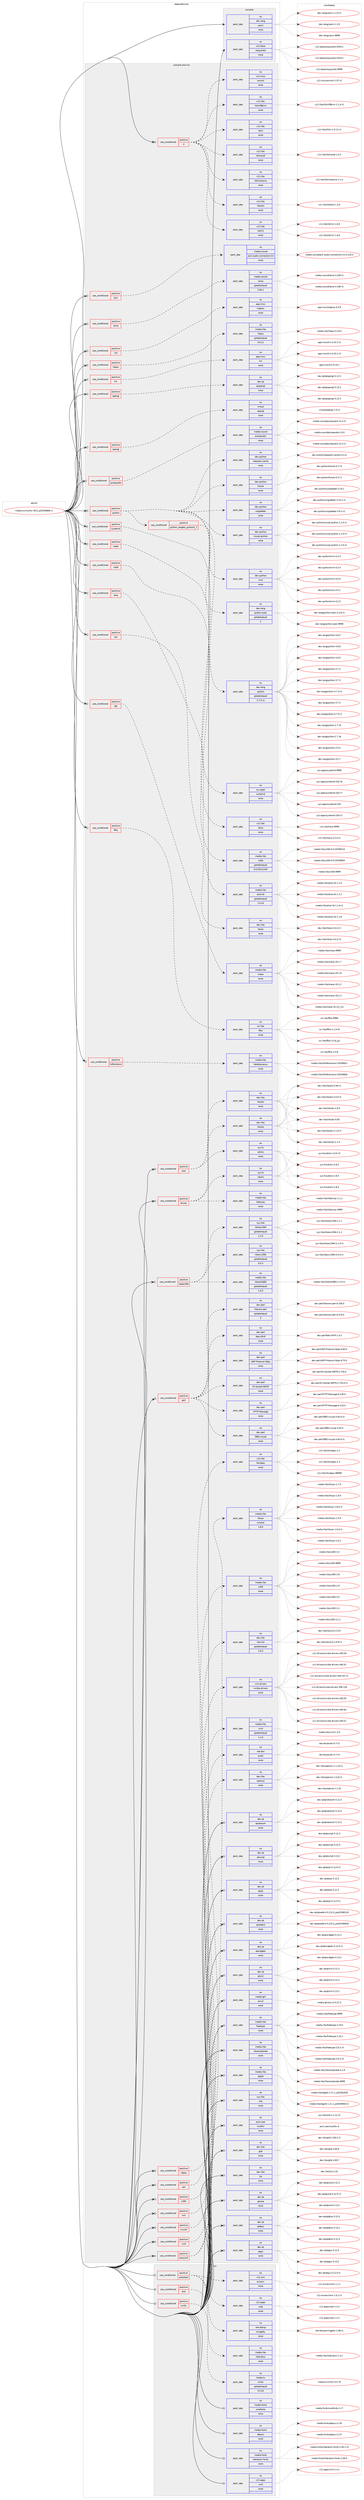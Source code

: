 digraph prolog {

# *************
# Graph options
# *************

newrank=true;
concentrate=true;
compound=true;
graph [rankdir=LR,fontname=Helvetica,fontsize=10,ranksep=1.5];#, ranksep=2.5, nodesep=0.2];
edge  [arrowhead=vee];
node  [fontname=Helvetica,fontsize=10];

# **********
# The ebuild
# **********

subgraph cluster_leftcol {
color=gray;
rank=same;
label=<<i>ebuild</i>>;
id [label="media-tv/mythtv-30.0_p20190808-r1", color=red, width=4, href="../media-tv/mythtv-30.0_p20190808-r1.svg"];
}

# ****************
# The dependencies
# ****************

subgraph cluster_midcol {
color=gray;
label=<<i>dependencies</i>>;
subgraph cluster_compile {
fillcolor="#eeeeee";
style=filled;
label=<<i>compile</i>>;
subgraph pack595664 {
dependency805347 [label=<<TABLE BORDER="0" CELLBORDER="1" CELLSPACING="0" CELLPADDING="4" WIDTH="220"><TR><TD ROWSPAN="6" CELLPADDING="30">pack_dep</TD></TR><TR><TD WIDTH="110">no</TD></TR><TR><TD>dev-lang</TD></TR><TR><TD>yasm</TD></TR><TR><TD>none</TD></TR><TR><TD></TD></TR></TABLE>>, shape=none, color=blue];
}
id:e -> dependency805347:w [weight=20,style="solid",arrowhead="vee"];
subgraph pack595665 {
dependency805348 [label=<<TABLE BORDER="0" CELLBORDER="1" CELLSPACING="0" CELLPADDING="4" WIDTH="220"><TR><TD ROWSPAN="6" CELLPADDING="30">pack_dep</TD></TR><TR><TD WIDTH="110">no</TD></TR><TR><TD>x11-base</TD></TR><TR><TD>xorg-proto</TD></TR><TR><TD>none</TD></TR><TR><TD></TD></TR></TABLE>>, shape=none, color=blue];
}
id:e -> dependency805348:w [weight=20,style="solid",arrowhead="vee"];
}
subgraph cluster_compileandrun {
fillcolor="#eeeeee";
style=filled;
label=<<i>compile and run</i>>;
subgraph cond195616 {
dependency805349 [label=<<TABLE BORDER="0" CELLBORDER="1" CELLSPACING="0" CELLPADDING="4"><TR><TD ROWSPAN="3" CELLPADDING="10">use_conditional</TD></TR><TR><TD>positive</TD></TR><TR><TD>X</TD></TR></TABLE>>, shape=none, color=red];
subgraph pack595666 {
dependency805350 [label=<<TABLE BORDER="0" CELLBORDER="1" CELLSPACING="0" CELLPADDING="4" WIDTH="220"><TR><TD ROWSPAN="6" CELLPADDING="30">pack_dep</TD></TR><TR><TD WIDTH="110">no</TD></TR><TR><TD>x11-libs</TD></TR><TR><TD>libX11</TD></TR><TR><TD>none</TD></TR><TR><TD></TD></TR></TABLE>>, shape=none, color=blue];
}
dependency805349:e -> dependency805350:w [weight=20,style="dashed",arrowhead="vee"];
subgraph pack595667 {
dependency805351 [label=<<TABLE BORDER="0" CELLBORDER="1" CELLSPACING="0" CELLPADDING="4" WIDTH="220"><TR><TD ROWSPAN="6" CELLPADDING="30">pack_dep</TD></TR><TR><TD WIDTH="110">no</TD></TR><TR><TD>x11-libs</TD></TR><TR><TD>libXext</TD></TR><TR><TD>none</TD></TR><TR><TD></TD></TR></TABLE>>, shape=none, color=blue];
}
dependency805349:e -> dependency805351:w [weight=20,style="dashed",arrowhead="vee"];
subgraph pack595668 {
dependency805352 [label=<<TABLE BORDER="0" CELLBORDER="1" CELLSPACING="0" CELLPADDING="4" WIDTH="220"><TR><TD ROWSPAN="6" CELLPADDING="30">pack_dep</TD></TR><TR><TD WIDTH="110">no</TD></TR><TR><TD>x11-libs</TD></TR><TR><TD>libXinerama</TD></TR><TR><TD>none</TD></TR><TR><TD></TD></TR></TABLE>>, shape=none, color=blue];
}
dependency805349:e -> dependency805352:w [weight=20,style="dashed",arrowhead="vee"];
subgraph pack595669 {
dependency805353 [label=<<TABLE BORDER="0" CELLBORDER="1" CELLSPACING="0" CELLPADDING="4" WIDTH="220"><TR><TD ROWSPAN="6" CELLPADDING="30">pack_dep</TD></TR><TR><TD WIDTH="110">no</TD></TR><TR><TD>x11-libs</TD></TR><TR><TD>libXrandr</TD></TR><TR><TD>none</TD></TR><TR><TD></TD></TR></TABLE>>, shape=none, color=blue];
}
dependency805349:e -> dependency805353:w [weight=20,style="dashed",arrowhead="vee"];
subgraph pack595670 {
dependency805354 [label=<<TABLE BORDER="0" CELLBORDER="1" CELLSPACING="0" CELLPADDING="4" WIDTH="220"><TR><TD ROWSPAN="6" CELLPADDING="30">pack_dep</TD></TR><TR><TD WIDTH="110">no</TD></TR><TR><TD>x11-libs</TD></TR><TR><TD>libXv</TD></TR><TR><TD>none</TD></TR><TR><TD></TD></TR></TABLE>>, shape=none, color=blue];
}
dependency805349:e -> dependency805354:w [weight=20,style="dashed",arrowhead="vee"];
subgraph pack595671 {
dependency805355 [label=<<TABLE BORDER="0" CELLBORDER="1" CELLSPACING="0" CELLPADDING="4" WIDTH="220"><TR><TD ROWSPAN="6" CELLPADDING="30">pack_dep</TD></TR><TR><TD WIDTH="110">no</TD></TR><TR><TD>x11-libs</TD></TR><TR><TD>libXxf86vm</TD></TR><TR><TD>none</TD></TR><TR><TD></TD></TR></TABLE>>, shape=none, color=blue];
}
dependency805349:e -> dependency805355:w [weight=20,style="dashed",arrowhead="vee"];
subgraph pack595672 {
dependency805356 [label=<<TABLE BORDER="0" CELLBORDER="1" CELLSPACING="0" CELLPADDING="4" WIDTH="220"><TR><TD ROWSPAN="6" CELLPADDING="30">pack_dep</TD></TR><TR><TD WIDTH="110">no</TD></TR><TR><TD>x11-misc</TD></TR><TR><TD>wmctrl</TD></TR><TR><TD>none</TD></TR><TR><TD></TD></TR></TABLE>>, shape=none, color=blue];
}
dependency805349:e -> dependency805356:w [weight=20,style="dashed",arrowhead="vee"];
}
id:e -> dependency805349:w [weight=20,style="solid",arrowhead="odotvee"];
subgraph cond195617 {
dependency805357 [label=<<TABLE BORDER="0" CELLBORDER="1" CELLSPACING="0" CELLPADDING="4"><TR><TD ROWSPAN="3" CELLPADDING="10">use_conditional</TD></TR><TR><TD>positive</TD></TR><TR><TD>alsa</TD></TR></TABLE>>, shape=none, color=red];
subgraph pack595673 {
dependency805358 [label=<<TABLE BORDER="0" CELLBORDER="1" CELLSPACING="0" CELLPADDING="4" WIDTH="220"><TR><TD ROWSPAN="6" CELLPADDING="30">pack_dep</TD></TR><TR><TD WIDTH="110">no</TD></TR><TR><TD>media-libs</TD></TR><TR><TD>alsa-lib</TD></TR><TR><TD>greaterequal</TD></TR><TR><TD>1.0.24</TD></TR></TABLE>>, shape=none, color=blue];
}
dependency805357:e -> dependency805358:w [weight=20,style="dashed",arrowhead="vee"];
}
id:e -> dependency805357:w [weight=20,style="solid",arrowhead="odotvee"];
subgraph cond195618 {
dependency805359 [label=<<TABLE BORDER="0" CELLBORDER="1" CELLSPACING="0" CELLPADDING="4"><TR><TD ROWSPAN="3" CELLPADDING="10">use_conditional</TD></TR><TR><TD>positive</TD></TR><TR><TD>bluray</TD></TR></TABLE>>, shape=none, color=red];
subgraph pack595674 {
dependency805360 [label=<<TABLE BORDER="0" CELLBORDER="1" CELLSPACING="0" CELLPADDING="4" WIDTH="220"><TR><TD ROWSPAN="6" CELLPADDING="30">pack_dep</TD></TR><TR><TD WIDTH="110">no</TD></TR><TR><TD>media-libs</TD></TR><TR><TD>libbluray</TD></TR><TR><TD>none</TD></TR><TR><TD></TD></TR></TABLE>>, shape=none, color=blue];
}
dependency805359:e -> dependency805360:w [weight=20,style="dashed",arrowhead="vee"];
subgraph pack595675 {
dependency805361 [label=<<TABLE BORDER="0" CELLBORDER="1" CELLSPACING="0" CELLPADDING="4" WIDTH="220"><TR><TD ROWSPAN="6" CELLPADDING="30">pack_dep</TD></TR><TR><TD WIDTH="110">no</TD></TR><TR><TD>dev-libs</TD></TR><TR><TD>libcdio</TD></TR><TR><TD>none</TD></TR><TR><TD></TD></TR></TABLE>>, shape=none, color=blue];
}
dependency805359:e -> dependency805361:w [weight=20,style="dashed",arrowhead="vee"];
subgraph pack595676 {
dependency805362 [label=<<TABLE BORDER="0" CELLBORDER="1" CELLSPACING="0" CELLPADDING="4" WIDTH="220"><TR><TD ROWSPAN="6" CELLPADDING="30">pack_dep</TD></TR><TR><TD WIDTH="110">no</TD></TR><TR><TD>sys-fs</TD></TR><TR><TD>udisks</TD></TR><TR><TD>none</TD></TR><TR><TD></TD></TR></TABLE>>, shape=none, color=blue];
}
dependency805359:e -> dependency805362:w [weight=20,style="dashed",arrowhead="vee"];
}
id:e -> dependency805359:w [weight=20,style="solid",arrowhead="odotvee"];
subgraph cond195619 {
dependency805363 [label=<<TABLE BORDER="0" CELLBORDER="1" CELLSPACING="0" CELLPADDING="4"><TR><TD ROWSPAN="3" CELLPADDING="10">use_conditional</TD></TR><TR><TD>positive</TD></TR><TR><TD>cec</TD></TR></TABLE>>, shape=none, color=red];
subgraph pack595677 {
dependency805364 [label=<<TABLE BORDER="0" CELLBORDER="1" CELLSPACING="0" CELLPADDING="4" WIDTH="220"><TR><TD ROWSPAN="6" CELLPADDING="30">pack_dep</TD></TR><TR><TD WIDTH="110">no</TD></TR><TR><TD>dev-libs</TD></TR><TR><TD>libcec</TD></TR><TR><TD>none</TD></TR><TR><TD></TD></TR></TABLE>>, shape=none, color=blue];
}
dependency805363:e -> dependency805364:w [weight=20,style="dashed",arrowhead="vee"];
}
id:e -> dependency805363:w [weight=20,style="solid",arrowhead="odotvee"];
subgraph cond195620 {
dependency805365 [label=<<TABLE BORDER="0" CELLBORDER="1" CELLSPACING="0" CELLPADDING="4"><TR><TD ROWSPAN="3" CELLPADDING="10">use_conditional</TD></TR><TR><TD>positive</TD></TR><TR><TD>dvd</TD></TR></TABLE>>, shape=none, color=red];
subgraph pack595678 {
dependency805366 [label=<<TABLE BORDER="0" CELLBORDER="1" CELLSPACING="0" CELLPADDING="4" WIDTH="220"><TR><TD ROWSPAN="6" CELLPADDING="30">pack_dep</TD></TR><TR><TD WIDTH="110">no</TD></TR><TR><TD>dev-libs</TD></TR><TR><TD>libcdio</TD></TR><TR><TD>none</TD></TR><TR><TD></TD></TR></TABLE>>, shape=none, color=blue];
}
dependency805365:e -> dependency805366:w [weight=20,style="dashed",arrowhead="vee"];
subgraph pack595679 {
dependency805367 [label=<<TABLE BORDER="0" CELLBORDER="1" CELLSPACING="0" CELLPADDING="4" WIDTH="220"><TR><TD ROWSPAN="6" CELLPADDING="30">pack_dep</TD></TR><TR><TD WIDTH="110">no</TD></TR><TR><TD>sys-fs</TD></TR><TR><TD>udisks</TD></TR><TR><TD>none</TD></TR><TR><TD></TD></TR></TABLE>>, shape=none, color=blue];
}
dependency805365:e -> dependency805367:w [weight=20,style="dashed",arrowhead="vee"];
}
id:e -> dependency805365:w [weight=20,style="solid",arrowhead="odotvee"];
subgraph cond195621 {
dependency805368 [label=<<TABLE BORDER="0" CELLBORDER="1" CELLSPACING="0" CELLPADDING="4"><TR><TD ROWSPAN="3" CELLPADDING="10">use_conditional</TD></TR><TR><TD>positive</TD></TR><TR><TD>egl</TD></TR></TABLE>>, shape=none, color=red];
subgraph pack595680 {
dependency805369 [label=<<TABLE BORDER="0" CELLBORDER="1" CELLSPACING="0" CELLPADDING="4" WIDTH="220"><TR><TD ROWSPAN="6" CELLPADDING="30">pack_dep</TD></TR><TR><TD WIDTH="110">no</TD></TR><TR><TD>media-libs</TD></TR><TR><TD>mesa</TD></TR><TR><TD>none</TD></TR><TR><TD></TD></TR></TABLE>>, shape=none, color=blue];
}
dependency805368:e -> dependency805369:w [weight=20,style="dashed",arrowhead="vee"];
}
id:e -> dependency805368:w [weight=20,style="solid",arrowhead="odotvee"];
subgraph cond195622 {
dependency805370 [label=<<TABLE BORDER="0" CELLBORDER="1" CELLSPACING="0" CELLPADDING="4"><TR><TD ROWSPAN="3" CELLPADDING="10">use_conditional</TD></TR><TR><TD>positive</TD></TR><TR><TD>fftw</TD></TR></TABLE>>, shape=none, color=red];
subgraph pack595681 {
dependency805371 [label=<<TABLE BORDER="0" CELLBORDER="1" CELLSPACING="0" CELLPADDING="4" WIDTH="220"><TR><TD ROWSPAN="6" CELLPADDING="30">pack_dep</TD></TR><TR><TD WIDTH="110">no</TD></TR><TR><TD>sci-libs</TD></TR><TR><TD>fftw</TD></TR><TR><TD>none</TD></TR><TR><TD></TD></TR></TABLE>>, shape=none, color=blue];
}
dependency805370:e -> dependency805371:w [weight=20,style="dashed",arrowhead="vee"];
}
id:e -> dependency805370:w [weight=20,style="solid",arrowhead="odotvee"];
subgraph cond195623 {
dependency805372 [label=<<TABLE BORDER="0" CELLBORDER="1" CELLSPACING="0" CELLPADDING="4"><TR><TD ROWSPAN="3" CELLPADDING="10">use_conditional</TD></TR><TR><TD>positive</TD></TR><TR><TD>hdhomerun</TD></TR></TABLE>>, shape=none, color=red];
subgraph pack595682 {
dependency805373 [label=<<TABLE BORDER="0" CELLBORDER="1" CELLSPACING="0" CELLPADDING="4" WIDTH="220"><TR><TD ROWSPAN="6" CELLPADDING="30">pack_dep</TD></TR><TR><TD WIDTH="110">no</TD></TR><TR><TD>media-libs</TD></TR><TR><TD>libhdhomerun</TD></TR><TR><TD>none</TD></TR><TR><TD></TD></TR></TABLE>>, shape=none, color=blue];
}
dependency805372:e -> dependency805373:w [weight=20,style="dashed",arrowhead="vee"];
}
id:e -> dependency805372:w [weight=20,style="solid",arrowhead="odotvee"];
subgraph cond195624 {
dependency805374 [label=<<TABLE BORDER="0" CELLBORDER="1" CELLSPACING="0" CELLPADDING="4"><TR><TD ROWSPAN="3" CELLPADDING="10">use_conditional</TD></TR><TR><TD>positive</TD></TR><TR><TD>ieee1394</TD></TR></TABLE>>, shape=none, color=red];
subgraph pack595683 {
dependency805375 [label=<<TABLE BORDER="0" CELLBORDER="1" CELLSPACING="0" CELLPADDING="4" WIDTH="220"><TR><TD ROWSPAN="6" CELLPADDING="30">pack_dep</TD></TR><TR><TD WIDTH="110">no</TD></TR><TR><TD>media-libs</TD></TR><TR><TD>libiec61883</TD></TR><TR><TD>greaterequal</TD></TR><TR><TD>1.0.0</TD></TR></TABLE>>, shape=none, color=blue];
}
dependency805374:e -> dependency805375:w [weight=20,style="dashed",arrowhead="vee"];
subgraph pack595684 {
dependency805376 [label=<<TABLE BORDER="0" CELLBORDER="1" CELLSPACING="0" CELLPADDING="4" WIDTH="220"><TR><TD ROWSPAN="6" CELLPADDING="30">pack_dep</TD></TR><TR><TD WIDTH="110">no</TD></TR><TR><TD>sys-libs</TD></TR><TR><TD>libavc1394</TD></TR><TR><TD>greaterequal</TD></TR><TR><TD>0.5.3</TD></TR></TABLE>>, shape=none, color=blue];
}
dependency805374:e -> dependency805376:w [weight=20,style="dashed",arrowhead="vee"];
subgraph pack595685 {
dependency805377 [label=<<TABLE BORDER="0" CELLBORDER="1" CELLSPACING="0" CELLPADDING="4" WIDTH="220"><TR><TD ROWSPAN="6" CELLPADDING="30">pack_dep</TD></TR><TR><TD WIDTH="110">no</TD></TR><TR><TD>sys-libs</TD></TR><TR><TD>libraw1394</TD></TR><TR><TD>greaterequal</TD></TR><TR><TD>1.2.0</TD></TR></TABLE>>, shape=none, color=blue];
}
dependency805374:e -> dependency805377:w [weight=20,style="dashed",arrowhead="vee"];
}
id:e -> dependency805374:w [weight=20,style="solid",arrowhead="odotvee"];
subgraph cond195625 {
dependency805378 [label=<<TABLE BORDER="0" CELLBORDER="1" CELLSPACING="0" CELLPADDING="4"><TR><TD ROWSPAN="3" CELLPADDING="10">use_conditional</TD></TR><TR><TD>positive</TD></TR><TR><TD>jack</TD></TR></TABLE>>, shape=none, color=red];
subgraph pack595686 {
dependency805379 [label=<<TABLE BORDER="0" CELLBORDER="1" CELLSPACING="0" CELLPADDING="4" WIDTH="220"><TR><TD ROWSPAN="6" CELLPADDING="30">pack_dep</TD></TR><TR><TD WIDTH="110">no</TD></TR><TR><TD>media-sound</TD></TR><TR><TD>jack-audio-connection-kit</TD></TR><TR><TD>none</TD></TR><TR><TD></TD></TR></TABLE>>, shape=none, color=blue];
}
dependency805378:e -> dependency805379:w [weight=20,style="dashed",arrowhead="vee"];
}
id:e -> dependency805378:w [weight=20,style="solid",arrowhead="odotvee"];
subgraph cond195626 {
dependency805380 [label=<<TABLE BORDER="0" CELLBORDER="1" CELLSPACING="0" CELLPADDING="4"><TR><TD ROWSPAN="3" CELLPADDING="10">use_conditional</TD></TR><TR><TD>positive</TD></TR><TR><TD>lame</TD></TR></TABLE>>, shape=none, color=red];
subgraph pack595687 {
dependency805381 [label=<<TABLE BORDER="0" CELLBORDER="1" CELLSPACING="0" CELLPADDING="4" WIDTH="220"><TR><TD ROWSPAN="6" CELLPADDING="30">pack_dep</TD></TR><TR><TD WIDTH="110">no</TD></TR><TR><TD>media-sound</TD></TR><TR><TD>lame</TD></TR><TR><TD>greaterequal</TD></TR><TR><TD>3.93.1</TD></TR></TABLE>>, shape=none, color=blue];
}
dependency805380:e -> dependency805381:w [weight=20,style="dashed",arrowhead="vee"];
}
id:e -> dependency805380:w [weight=20,style="solid",arrowhead="odotvee"];
subgraph cond195627 {
dependency805382 [label=<<TABLE BORDER="0" CELLBORDER="1" CELLSPACING="0" CELLPADDING="4"><TR><TD ROWSPAN="3" CELLPADDING="10">use_conditional</TD></TR><TR><TD>positive</TD></TR><TR><TD>lcd</TD></TR></TABLE>>, shape=none, color=red];
subgraph pack595688 {
dependency805383 [label=<<TABLE BORDER="0" CELLBORDER="1" CELLSPACING="0" CELLPADDING="4" WIDTH="220"><TR><TD ROWSPAN="6" CELLPADDING="30">pack_dep</TD></TR><TR><TD WIDTH="110">no</TD></TR><TR><TD>app-misc</TD></TR><TR><TD>lcdproc</TD></TR><TR><TD>none</TD></TR><TR><TD></TD></TR></TABLE>>, shape=none, color=blue];
}
dependency805382:e -> dependency805383:w [weight=20,style="dashed",arrowhead="vee"];
}
id:e -> dependency805382:w [weight=20,style="solid",arrowhead="odotvee"];
subgraph cond195628 {
dependency805384 [label=<<TABLE BORDER="0" CELLBORDER="1" CELLSPACING="0" CELLPADDING="4"><TR><TD ROWSPAN="3" CELLPADDING="10">use_conditional</TD></TR><TR><TD>positive</TD></TR><TR><TD>libass</TD></TR></TABLE>>, shape=none, color=red];
subgraph pack595689 {
dependency805385 [label=<<TABLE BORDER="0" CELLBORDER="1" CELLSPACING="0" CELLPADDING="4" WIDTH="220"><TR><TD ROWSPAN="6" CELLPADDING="30">pack_dep</TD></TR><TR><TD WIDTH="110">no</TD></TR><TR><TD>media-libs</TD></TR><TR><TD>libass</TD></TR><TR><TD>greaterequal</TD></TR><TR><TD>0.9.11</TD></TR></TABLE>>, shape=none, color=blue];
}
dependency805384:e -> dependency805385:w [weight=20,style="dashed",arrowhead="vee"];
}
id:e -> dependency805384:w [weight=20,style="solid",arrowhead="odotvee"];
subgraph cond195629 {
dependency805386 [label=<<TABLE BORDER="0" CELLBORDER="1" CELLSPACING="0" CELLPADDING="4"><TR><TD ROWSPAN="3" CELLPADDING="10">use_conditional</TD></TR><TR><TD>positive</TD></TR><TR><TD>lirc</TD></TR></TABLE>>, shape=none, color=red];
subgraph pack595690 {
dependency805387 [label=<<TABLE BORDER="0" CELLBORDER="1" CELLSPACING="0" CELLPADDING="4" WIDTH="220"><TR><TD ROWSPAN="6" CELLPADDING="30">pack_dep</TD></TR><TR><TD WIDTH="110">no</TD></TR><TR><TD>app-misc</TD></TR><TR><TD>lirc</TD></TR><TR><TD>none</TD></TR><TR><TD></TD></TR></TABLE>>, shape=none, color=blue];
}
dependency805386:e -> dependency805387:w [weight=20,style="dashed",arrowhead="vee"];
}
id:e -> dependency805386:w [weight=20,style="solid",arrowhead="odotvee"];
subgraph cond195630 {
dependency805388 [label=<<TABLE BORDER="0" CELLBORDER="1" CELLSPACING="0" CELLPADDING="4"><TR><TD ROWSPAN="3" CELLPADDING="10">use_conditional</TD></TR><TR><TD>positive</TD></TR><TR><TD>opengl</TD></TR></TABLE>>, shape=none, color=red];
subgraph pack595691 {
dependency805389 [label=<<TABLE BORDER="0" CELLBORDER="1" CELLSPACING="0" CELLPADDING="4" WIDTH="220"><TR><TD ROWSPAN="6" CELLPADDING="30">pack_dep</TD></TR><TR><TD WIDTH="110">no</TD></TR><TR><TD>dev-qt</TD></TR><TR><TD>qtopengl</TD></TR><TR><TD>none</TD></TR><TR><TD></TD></TR></TABLE>>, shape=none, color=blue];
}
dependency805388:e -> dependency805389:w [weight=20,style="dashed",arrowhead="vee"];
}
id:e -> dependency805388:w [weight=20,style="solid",arrowhead="odotvee"];
subgraph cond195631 {
dependency805390 [label=<<TABLE BORDER="0" CELLBORDER="1" CELLSPACING="0" CELLPADDING="4"><TR><TD ROWSPAN="3" CELLPADDING="10">use_conditional</TD></TR><TR><TD>positive</TD></TR><TR><TD>opengl</TD></TR></TABLE>>, shape=none, color=red];
subgraph pack595692 {
dependency805391 [label=<<TABLE BORDER="0" CELLBORDER="1" CELLSPACING="0" CELLPADDING="4" WIDTH="220"><TR><TD ROWSPAN="6" CELLPADDING="30">pack_dep</TD></TR><TR><TD WIDTH="110">no</TD></TR><TR><TD>virtual</TD></TR><TR><TD>opengl</TD></TR><TR><TD>none</TD></TR><TR><TD></TD></TR></TABLE>>, shape=none, color=blue];
}
dependency805390:e -> dependency805391:w [weight=20,style="dashed",arrowhead="vee"];
}
id:e -> dependency805390:w [weight=20,style="solid",arrowhead="odotvee"];
subgraph cond195632 {
dependency805392 [label=<<TABLE BORDER="0" CELLBORDER="1" CELLSPACING="0" CELLPADDING="4"><TR><TD ROWSPAN="3" CELLPADDING="10">use_conditional</TD></TR><TR><TD>positive</TD></TR><TR><TD>perl</TD></TR></TABLE>>, shape=none, color=red];
subgraph pack595693 {
dependency805393 [label=<<TABLE BORDER="0" CELLBORDER="1" CELLSPACING="0" CELLPADDING="4" WIDTH="220"><TR><TD ROWSPAN="6" CELLPADDING="30">pack_dep</TD></TR><TR><TD WIDTH="110">no</TD></TR><TR><TD>dev-perl</TD></TR><TR><TD>libwww-perl</TD></TR><TR><TD>greaterequal</TD></TR><TR><TD>5</TD></TR></TABLE>>, shape=none, color=blue];
}
dependency805392:e -> dependency805393:w [weight=20,style="dashed",arrowhead="vee"];
subgraph pack595694 {
dependency805394 [label=<<TABLE BORDER="0" CELLBORDER="1" CELLSPACING="0" CELLPADDING="4" WIDTH="220"><TR><TD ROWSPAN="6" CELLPADDING="30">pack_dep</TD></TR><TR><TD WIDTH="110">no</TD></TR><TR><TD>dev-perl</TD></TR><TR><TD>DBD-mysql</TD></TR><TR><TD>none</TD></TR><TR><TD></TD></TR></TABLE>>, shape=none, color=blue];
}
dependency805392:e -> dependency805394:w [weight=20,style="dashed",arrowhead="vee"];
subgraph pack595695 {
dependency805395 [label=<<TABLE BORDER="0" CELLBORDER="1" CELLSPACING="0" CELLPADDING="4" WIDTH="220"><TR><TD ROWSPAN="6" CELLPADDING="30">pack_dep</TD></TR><TR><TD WIDTH="110">no</TD></TR><TR><TD>dev-perl</TD></TR><TR><TD>HTTP-Message</TD></TR><TR><TD>none</TD></TR><TR><TD></TD></TR></TABLE>>, shape=none, color=blue];
}
dependency805392:e -> dependency805395:w [weight=20,style="dashed",arrowhead="vee"];
subgraph pack595696 {
dependency805396 [label=<<TABLE BORDER="0" CELLBORDER="1" CELLSPACING="0" CELLPADDING="4" WIDTH="220"><TR><TD ROWSPAN="6" CELLPADDING="30">pack_dep</TD></TR><TR><TD WIDTH="110">no</TD></TR><TR><TD>dev-perl</TD></TR><TR><TD>IO-Socket-INET6</TD></TR><TR><TD>none</TD></TR><TR><TD></TD></TR></TABLE>>, shape=none, color=blue];
}
dependency805392:e -> dependency805396:w [weight=20,style="dashed",arrowhead="vee"];
subgraph pack595697 {
dependency805397 [label=<<TABLE BORDER="0" CELLBORDER="1" CELLSPACING="0" CELLPADDING="4" WIDTH="220"><TR><TD ROWSPAN="6" CELLPADDING="30">pack_dep</TD></TR><TR><TD WIDTH="110">no</TD></TR><TR><TD>dev-perl</TD></TR><TR><TD>LWP-Protocol-https</TD></TR><TR><TD>none</TD></TR><TR><TD></TD></TR></TABLE>>, shape=none, color=blue];
}
dependency805392:e -> dependency805397:w [weight=20,style="dashed",arrowhead="vee"];
subgraph pack595698 {
dependency805398 [label=<<TABLE BORDER="0" CELLBORDER="1" CELLSPACING="0" CELLPADDING="4" WIDTH="220"><TR><TD ROWSPAN="6" CELLPADDING="30">pack_dep</TD></TR><TR><TD WIDTH="110">no</TD></TR><TR><TD>dev-perl</TD></TR><TR><TD>Net-UPnP</TD></TR><TR><TD>none</TD></TR><TR><TD></TD></TR></TABLE>>, shape=none, color=blue];
}
dependency805392:e -> dependency805398:w [weight=20,style="dashed",arrowhead="vee"];
}
id:e -> dependency805392:w [weight=20,style="solid",arrowhead="odotvee"];
subgraph cond195633 {
dependency805399 [label=<<TABLE BORDER="0" CELLBORDER="1" CELLSPACING="0" CELLPADDING="4"><TR><TD ROWSPAN="3" CELLPADDING="10">use_conditional</TD></TR><TR><TD>positive</TD></TR><TR><TD>pulseaudio</TD></TR></TABLE>>, shape=none, color=red];
subgraph pack595699 {
dependency805400 [label=<<TABLE BORDER="0" CELLBORDER="1" CELLSPACING="0" CELLPADDING="4" WIDTH="220"><TR><TD ROWSPAN="6" CELLPADDING="30">pack_dep</TD></TR><TR><TD WIDTH="110">no</TD></TR><TR><TD>media-sound</TD></TR><TR><TD>pulseaudio</TD></TR><TR><TD>none</TD></TR><TR><TD></TD></TR></TABLE>>, shape=none, color=blue];
}
dependency805399:e -> dependency805400:w [weight=20,style="dashed",arrowhead="vee"];
}
id:e -> dependency805399:w [weight=20,style="solid",arrowhead="odotvee"];
subgraph cond195634 {
dependency805401 [label=<<TABLE BORDER="0" CELLBORDER="1" CELLSPACING="0" CELLPADDING="4"><TR><TD ROWSPAN="3" CELLPADDING="10">use_conditional</TD></TR><TR><TD>positive</TD></TR><TR><TD>python</TD></TR></TABLE>>, shape=none, color=red];
subgraph cond195635 {
dependency805402 [label=<<TABLE BORDER="0" CELLBORDER="1" CELLSPACING="0" CELLPADDING="4"><TR><TD ROWSPAN="3" CELLPADDING="10">use_conditional</TD></TR><TR><TD>positive</TD></TR><TR><TD>python_targets_python2_7</TD></TR></TABLE>>, shape=none, color=red];
subgraph pack595700 {
dependency805403 [label=<<TABLE BORDER="0" CELLBORDER="1" CELLSPACING="0" CELLPADDING="4" WIDTH="220"><TR><TD ROWSPAN="6" CELLPADDING="30">pack_dep</TD></TR><TR><TD WIDTH="110">no</TD></TR><TR><TD>dev-lang</TD></TR><TR><TD>python</TD></TR><TR><TD>greaterequal</TD></TR><TR><TD>2.7.5-r2</TD></TR></TABLE>>, shape=none, color=blue];
}
dependency805402:e -> dependency805403:w [weight=20,style="dashed",arrowhead="vee"];
}
dependency805401:e -> dependency805402:w [weight=20,style="dashed",arrowhead="vee"];
subgraph pack595701 {
dependency805404 [label=<<TABLE BORDER="0" CELLBORDER="1" CELLSPACING="0" CELLPADDING="4" WIDTH="220"><TR><TD ROWSPAN="6" CELLPADDING="30">pack_dep</TD></TR><TR><TD WIDTH="110">no</TD></TR><TR><TD>dev-lang</TD></TR><TR><TD>python-exec</TD></TR><TR><TD>greaterequal</TD></TR><TR><TD>2</TD></TR></TABLE>>, shape=none, color=blue];
}
dependency805401:e -> dependency805404:w [weight=20,style="dashed",arrowhead="vee"];
subgraph pack595702 {
dependency805405 [label=<<TABLE BORDER="0" CELLBORDER="1" CELLSPACING="0" CELLPADDING="4" WIDTH="220"><TR><TD ROWSPAN="6" CELLPADDING="30">pack_dep</TD></TR><TR><TD WIDTH="110">no</TD></TR><TR><TD>dev-python</TD></TR><TR><TD>lxml</TD></TR><TR><TD>none</TD></TR><TR><TD></TD></TR></TABLE>>, shape=none, color=blue];
}
dependency805401:e -> dependency805405:w [weight=20,style="dashed",arrowhead="vee"];
subgraph pack595703 {
dependency805406 [label=<<TABLE BORDER="0" CELLBORDER="1" CELLSPACING="0" CELLPADDING="4" WIDTH="220"><TR><TD ROWSPAN="6" CELLPADDING="30">pack_dep</TD></TR><TR><TD WIDTH="110">no</TD></TR><TR><TD>dev-python</TD></TR><TR><TD>mysql-python</TD></TR><TR><TD>none</TD></TR><TR><TD></TD></TR></TABLE>>, shape=none, color=blue];
}
dependency805401:e -> dependency805406:w [weight=20,style="dashed",arrowhead="vee"];
subgraph pack595704 {
dependency805407 [label=<<TABLE BORDER="0" CELLBORDER="1" CELLSPACING="0" CELLPADDING="4" WIDTH="220"><TR><TD ROWSPAN="6" CELLPADDING="30">pack_dep</TD></TR><TR><TD WIDTH="110">no</TD></TR><TR><TD>dev-python</TD></TR><TR><TD>urlgrabber</TD></TR><TR><TD>none</TD></TR><TR><TD></TD></TR></TABLE>>, shape=none, color=blue];
}
dependency805401:e -> dependency805407:w [weight=20,style="dashed",arrowhead="vee"];
subgraph pack595705 {
dependency805408 [label=<<TABLE BORDER="0" CELLBORDER="1" CELLSPACING="0" CELLPADDING="4" WIDTH="220"><TR><TD ROWSPAN="6" CELLPADDING="30">pack_dep</TD></TR><TR><TD WIDTH="110">no</TD></TR><TR><TD>dev-python</TD></TR><TR><TD>future</TD></TR><TR><TD>none</TD></TR><TR><TD></TD></TR></TABLE>>, shape=none, color=blue];
}
dependency805401:e -> dependency805408:w [weight=20,style="dashed",arrowhead="vee"];
subgraph pack595706 {
dependency805409 [label=<<TABLE BORDER="0" CELLBORDER="1" CELLSPACING="0" CELLPADDING="4" WIDTH="220"><TR><TD ROWSPAN="6" CELLPADDING="30">pack_dep</TD></TR><TR><TD WIDTH="110">no</TD></TR><TR><TD>dev-python</TD></TR><TR><TD>requests-cache</TD></TR><TR><TD>none</TD></TR><TR><TD></TD></TR></TABLE>>, shape=none, color=blue];
}
dependency805401:e -> dependency805409:w [weight=20,style="dashed",arrowhead="vee"];
}
id:e -> dependency805401:w [weight=20,style="solid",arrowhead="odotvee"];
subgraph cond195636 {
dependency805410 [label=<<TABLE BORDER="0" CELLBORDER="1" CELLSPACING="0" CELLPADDING="4"><TR><TD ROWSPAN="3" CELLPADDING="10">use_conditional</TD></TR><TR><TD>positive</TD></TR><TR><TD>systemd</TD></TR></TABLE>>, shape=none, color=red];
subgraph pack595707 {
dependency805411 [label=<<TABLE BORDER="0" CELLBORDER="1" CELLSPACING="0" CELLPADDING="4" WIDTH="220"><TR><TD ROWSPAN="6" CELLPADDING="30">pack_dep</TD></TR><TR><TD WIDTH="110">no</TD></TR><TR><TD>sys-apps</TD></TR><TR><TD>systemd</TD></TR><TR><TD>none</TD></TR><TR><TD></TD></TR></TABLE>>, shape=none, color=blue];
}
dependency805410:e -> dependency805411:w [weight=20,style="dashed",arrowhead="vee"];
}
id:e -> dependency805410:w [weight=20,style="solid",arrowhead="odotvee"];
subgraph cond195637 {
dependency805412 [label=<<TABLE BORDER="0" CELLBORDER="1" CELLSPACING="0" CELLPADDING="4"><TR><TD ROWSPAN="3" CELLPADDING="10">use_conditional</TD></TR><TR><TD>positive</TD></TR><TR><TD>vaapi</TD></TR></TABLE>>, shape=none, color=red];
subgraph pack595708 {
dependency805413 [label=<<TABLE BORDER="0" CELLBORDER="1" CELLSPACING="0" CELLPADDING="4" WIDTH="220"><TR><TD ROWSPAN="6" CELLPADDING="30">pack_dep</TD></TR><TR><TD WIDTH="110">no</TD></TR><TR><TD>x11-libs</TD></TR><TR><TD>libva</TD></TR><TR><TD>none</TD></TR><TR><TD></TD></TR></TABLE>>, shape=none, color=blue];
}
dependency805412:e -> dependency805413:w [weight=20,style="dashed",arrowhead="vee"];
}
id:e -> dependency805412:w [weight=20,style="solid",arrowhead="odotvee"];
subgraph cond195638 {
dependency805414 [label=<<TABLE BORDER="0" CELLBORDER="1" CELLSPACING="0" CELLPADDING="4"><TR><TD ROWSPAN="3" CELLPADDING="10">use_conditional</TD></TR><TR><TD>positive</TD></TR><TR><TD>vdpau</TD></TR></TABLE>>, shape=none, color=red];
subgraph pack595709 {
dependency805415 [label=<<TABLE BORDER="0" CELLBORDER="1" CELLSPACING="0" CELLPADDING="4" WIDTH="220"><TR><TD ROWSPAN="6" CELLPADDING="30">pack_dep</TD></TR><TR><TD WIDTH="110">no</TD></TR><TR><TD>x11-libs</TD></TR><TR><TD>libvdpau</TD></TR><TR><TD>none</TD></TR><TR><TD></TD></TR></TABLE>>, shape=none, color=blue];
}
dependency805414:e -> dependency805415:w [weight=20,style="dashed",arrowhead="vee"];
}
id:e -> dependency805414:w [weight=20,style="solid",arrowhead="odotvee"];
subgraph cond195639 {
dependency805416 [label=<<TABLE BORDER="0" CELLBORDER="1" CELLSPACING="0" CELLPADDING="4"><TR><TD ROWSPAN="3" CELLPADDING="10">use_conditional</TD></TR><TR><TD>positive</TD></TR><TR><TD>vpx</TD></TR></TABLE>>, shape=none, color=red];
subgraph pack595710 {
dependency805417 [label=<<TABLE BORDER="0" CELLBORDER="1" CELLSPACING="0" CELLPADDING="4" WIDTH="220"><TR><TD ROWSPAN="6" CELLPADDING="30">pack_dep</TD></TR><TR><TD WIDTH="110">no</TD></TR><TR><TD>media-libs</TD></TR><TR><TD>libvpx</TD></TR><TR><TD>smaller</TD></TR><TR><TD>1.8.0</TD></TR></TABLE>>, shape=none, color=blue];
}
dependency805416:e -> dependency805417:w [weight=20,style="dashed",arrowhead="vee"];
}
id:e -> dependency805416:w [weight=20,style="solid",arrowhead="odotvee"];
subgraph cond195640 {
dependency805418 [label=<<TABLE BORDER="0" CELLBORDER="1" CELLSPACING="0" CELLPADDING="4"><TR><TD ROWSPAN="3" CELLPADDING="10">use_conditional</TD></TR><TR><TD>positive</TD></TR><TR><TD>x264</TD></TR></TABLE>>, shape=none, color=red];
subgraph pack595711 {
dependency805419 [label=<<TABLE BORDER="0" CELLBORDER="1" CELLSPACING="0" CELLPADDING="4" WIDTH="220"><TR><TD ROWSPAN="6" CELLPADDING="30">pack_dep</TD></TR><TR><TD WIDTH="110">no</TD></TR><TR><TD>media-libs</TD></TR><TR><TD>x264</TD></TR><TR><TD>greaterequal</TD></TR><TR><TD>0.0.20111220</TD></TR></TABLE>>, shape=none, color=blue];
}
dependency805418:e -> dependency805419:w [weight=20,style="dashed",arrowhead="vee"];
}
id:e -> dependency805418:w [weight=20,style="solid",arrowhead="odotvee"];
subgraph cond195641 {
dependency805420 [label=<<TABLE BORDER="0" CELLBORDER="1" CELLSPACING="0" CELLPADDING="4"><TR><TD ROWSPAN="3" CELLPADDING="10">use_conditional</TD></TR><TR><TD>positive</TD></TR><TR><TD>x265</TD></TR></TABLE>>, shape=none, color=red];
subgraph pack595712 {
dependency805421 [label=<<TABLE BORDER="0" CELLBORDER="1" CELLSPACING="0" CELLPADDING="4" WIDTH="220"><TR><TD ROWSPAN="6" CELLPADDING="30">pack_dep</TD></TR><TR><TD WIDTH="110">no</TD></TR><TR><TD>media-libs</TD></TR><TR><TD>x265</TD></TR><TR><TD>none</TD></TR><TR><TD></TD></TR></TABLE>>, shape=none, color=blue];
}
dependency805420:e -> dependency805421:w [weight=20,style="dashed",arrowhead="vee"];
}
id:e -> dependency805420:w [weight=20,style="solid",arrowhead="odotvee"];
subgraph cond195642 {
dependency805422 [label=<<TABLE BORDER="0" CELLBORDER="1" CELLSPACING="0" CELLPADDING="4"><TR><TD ROWSPAN="3" CELLPADDING="10">use_conditional</TD></TR><TR><TD>positive</TD></TR><TR><TD>xml</TD></TR></TABLE>>, shape=none, color=red];
subgraph pack595713 {
dependency805423 [label=<<TABLE BORDER="0" CELLBORDER="1" CELLSPACING="0" CELLPADDING="4" WIDTH="220"><TR><TD ROWSPAN="6" CELLPADDING="30">pack_dep</TD></TR><TR><TD WIDTH="110">no</TD></TR><TR><TD>dev-libs</TD></TR><TR><TD>libxml2</TD></TR><TR><TD>greaterequal</TD></TR><TR><TD>2.6.0</TD></TR></TABLE>>, shape=none, color=blue];
}
dependency805422:e -> dependency805423:w [weight=20,style="dashed",arrowhead="vee"];
}
id:e -> dependency805422:w [weight=20,style="solid",arrowhead="odotvee"];
subgraph cond195643 {
dependency805424 [label=<<TABLE BORDER="0" CELLBORDER="1" CELLSPACING="0" CELLPADDING="4"><TR><TD ROWSPAN="3" CELLPADDING="10">use_conditional</TD></TR><TR><TD>positive</TD></TR><TR><TD>xnvctrl</TD></TR></TABLE>>, shape=none, color=red];
subgraph pack595714 {
dependency805425 [label=<<TABLE BORDER="0" CELLBORDER="1" CELLSPACING="0" CELLPADDING="4" WIDTH="220"><TR><TD ROWSPAN="6" CELLPADDING="30">pack_dep</TD></TR><TR><TD WIDTH="110">no</TD></TR><TR><TD>x11-drivers</TD></TR><TR><TD>nvidia-drivers</TD></TR><TR><TD>none</TD></TR><TR><TD></TD></TR></TABLE>>, shape=none, color=blue];
}
dependency805424:e -> dependency805425:w [weight=20,style="dashed",arrowhead="vee"];
}
id:e -> dependency805424:w [weight=20,style="solid",arrowhead="odotvee"];
subgraph cond195644 {
dependency805426 [label=<<TABLE BORDER="0" CELLBORDER="1" CELLSPACING="0" CELLPADDING="4"><TR><TD ROWSPAN="3" CELLPADDING="10">use_conditional</TD></TR><TR><TD>positive</TD></TR><TR><TD>xvid</TD></TR></TABLE>>, shape=none, color=red];
subgraph pack595715 {
dependency805427 [label=<<TABLE BORDER="0" CELLBORDER="1" CELLSPACING="0" CELLPADDING="4" WIDTH="220"><TR><TD ROWSPAN="6" CELLPADDING="30">pack_dep</TD></TR><TR><TD WIDTH="110">no</TD></TR><TR><TD>media-libs</TD></TR><TR><TD>xvid</TD></TR><TR><TD>greaterequal</TD></TR><TR><TD>1.1.0</TD></TR></TABLE>>, shape=none, color=blue];
}
dependency805426:e -> dependency805427:w [weight=20,style="dashed",arrowhead="vee"];
}
id:e -> dependency805426:w [weight=20,style="solid",arrowhead="odotvee"];
subgraph cond195645 {
dependency805428 [label=<<TABLE BORDER="0" CELLBORDER="1" CELLSPACING="0" CELLPADDING="4"><TR><TD ROWSPAN="3" CELLPADDING="10">use_conditional</TD></TR><TR><TD>positive</TD></TR><TR><TD>zeroconf</TD></TR></TABLE>>, shape=none, color=red];
subgraph pack595716 {
dependency805429 [label=<<TABLE BORDER="0" CELLBORDER="1" CELLSPACING="0" CELLPADDING="4" WIDTH="220"><TR><TD ROWSPAN="6" CELLPADDING="30">pack_dep</TD></TR><TR><TD WIDTH="110">no</TD></TR><TR><TD>dev-libs</TD></TR><TR><TD>openssl</TD></TR><TR><TD>none</TD></TR><TR><TD></TD></TR></TABLE>>, shape=none, color=blue];
}
dependency805428:e -> dependency805429:w [weight=20,style="dashed",arrowhead="vee"];
subgraph pack595717 {
dependency805430 [label=<<TABLE BORDER="0" CELLBORDER="1" CELLSPACING="0" CELLPADDING="4" WIDTH="220"><TR><TD ROWSPAN="6" CELLPADDING="30">pack_dep</TD></TR><TR><TD WIDTH="110">no</TD></TR><TR><TD>net-dns</TD></TR><TR><TD>avahi</TD></TR><TR><TD>none</TD></TR><TR><TD></TD></TR></TABLE>>, shape=none, color=blue];
}
dependency805428:e -> dependency805430:w [weight=20,style="dashed",arrowhead="vee"];
}
id:e -> dependency805428:w [weight=20,style="solid",arrowhead="odotvee"];
subgraph pack595718 {
dependency805431 [label=<<TABLE BORDER="0" CELLBORDER="1" CELLSPACING="0" CELLPADDING="4" WIDTH="220"><TR><TD ROWSPAN="6" CELLPADDING="30">pack_dep</TD></TR><TR><TD WIDTH="110">no</TD></TR><TR><TD>acct-user</TD></TR><TR><TD>mythtv</TD></TR><TR><TD>none</TD></TR><TR><TD></TD></TR></TABLE>>, shape=none, color=blue];
}
id:e -> dependency805431:w [weight=20,style="solid",arrowhead="odotvee"];
subgraph pack595719 {
dependency805432 [label=<<TABLE BORDER="0" CELLBORDER="1" CELLSPACING="0" CELLPADDING="4" WIDTH="220"><TR><TD ROWSPAN="6" CELLPADDING="30">pack_dep</TD></TR><TR><TD WIDTH="110">no</TD></TR><TR><TD>dev-libs</TD></TR><TR><TD>glib</TD></TR><TR><TD>none</TD></TR><TR><TD></TD></TR></TABLE>>, shape=none, color=blue];
}
id:e -> dependency805432:w [weight=20,style="solid",arrowhead="odotvee"];
subgraph pack595720 {
dependency805433 [label=<<TABLE BORDER="0" CELLBORDER="1" CELLSPACING="0" CELLPADDING="4" WIDTH="220"><TR><TD ROWSPAN="6" CELLPADDING="30">pack_dep</TD></TR><TR><TD WIDTH="110">no</TD></TR><TR><TD>dev-libs</TD></TR><TR><TD>lzo</TD></TR><TR><TD>none</TD></TR><TR><TD></TD></TR></TABLE>>, shape=none, color=blue];
}
id:e -> dependency805433:w [weight=20,style="solid",arrowhead="odotvee"];
subgraph pack595721 {
dependency805434 [label=<<TABLE BORDER="0" CELLBORDER="1" CELLSPACING="0" CELLPADDING="4" WIDTH="220"><TR><TD ROWSPAN="6" CELLPADDING="30">pack_dep</TD></TR><TR><TD WIDTH="110">no</TD></TR><TR><TD>dev-qt</TD></TR><TR><TD>qtcore</TD></TR><TR><TD>none</TD></TR><TR><TD></TD></TR></TABLE>>, shape=none, color=blue];
}
id:e -> dependency805434:w [weight=20,style="solid",arrowhead="odotvee"];
subgraph pack595722 {
dependency805435 [label=<<TABLE BORDER="0" CELLBORDER="1" CELLSPACING="0" CELLPADDING="4" WIDTH="220"><TR><TD ROWSPAN="6" CELLPADDING="30">pack_dep</TD></TR><TR><TD WIDTH="110">no</TD></TR><TR><TD>dev-qt</TD></TR><TR><TD>qtdbus</TD></TR><TR><TD>none</TD></TR><TR><TD></TD></TR></TABLE>>, shape=none, color=blue];
}
id:e -> dependency805435:w [weight=20,style="solid",arrowhead="odotvee"];
subgraph pack595723 {
dependency805436 [label=<<TABLE BORDER="0" CELLBORDER="1" CELLSPACING="0" CELLPADDING="4" WIDTH="220"><TR><TD ROWSPAN="6" CELLPADDING="30">pack_dep</TD></TR><TR><TD WIDTH="110">no</TD></TR><TR><TD>dev-qt</TD></TR><TR><TD>qtgui</TD></TR><TR><TD>none</TD></TR><TR><TD></TD></TR></TABLE>>, shape=none, color=blue];
}
id:e -> dependency805436:w [weight=20,style="solid",arrowhead="odotvee"];
subgraph pack595724 {
dependency805437 [label=<<TABLE BORDER="0" CELLBORDER="1" CELLSPACING="0" CELLPADDING="4" WIDTH="220"><TR><TD ROWSPAN="6" CELLPADDING="30">pack_dep</TD></TR><TR><TD WIDTH="110">no</TD></TR><TR><TD>dev-qt</TD></TR><TR><TD>qtnetwork</TD></TR><TR><TD>none</TD></TR><TR><TD></TD></TR></TABLE>>, shape=none, color=blue];
}
id:e -> dependency805437:w [weight=20,style="solid",arrowhead="odotvee"];
subgraph pack595725 {
dependency805438 [label=<<TABLE BORDER="0" CELLBORDER="1" CELLSPACING="0" CELLPADDING="4" WIDTH="220"><TR><TD ROWSPAN="6" CELLPADDING="30">pack_dep</TD></TR><TR><TD WIDTH="110">no</TD></TR><TR><TD>dev-qt</TD></TR><TR><TD>qtscript</TD></TR><TR><TD>none</TD></TR><TR><TD></TD></TR></TABLE>>, shape=none, color=blue];
}
id:e -> dependency805438:w [weight=20,style="solid",arrowhead="odotvee"];
subgraph pack595726 {
dependency805439 [label=<<TABLE BORDER="0" CELLBORDER="1" CELLSPACING="0" CELLPADDING="4" WIDTH="220"><TR><TD ROWSPAN="6" CELLPADDING="30">pack_dep</TD></TR><TR><TD WIDTH="110">no</TD></TR><TR><TD>dev-qt</TD></TR><TR><TD>qtsql</TD></TR><TR><TD>none</TD></TR><TR><TD></TD></TR></TABLE>>, shape=none, color=blue];
}
id:e -> dependency805439:w [weight=20,style="solid",arrowhead="odotvee"];
subgraph pack595727 {
dependency805440 [label=<<TABLE BORDER="0" CELLBORDER="1" CELLSPACING="0" CELLPADDING="4" WIDTH="220"><TR><TD ROWSPAN="6" CELLPADDING="30">pack_dep</TD></TR><TR><TD WIDTH="110">no</TD></TR><TR><TD>dev-qt</TD></TR><TR><TD>qtwebkit</TD></TR><TR><TD>none</TD></TR><TR><TD></TD></TR></TABLE>>, shape=none, color=blue];
}
id:e -> dependency805440:w [weight=20,style="solid",arrowhead="odotvee"];
subgraph pack595728 {
dependency805441 [label=<<TABLE BORDER="0" CELLBORDER="1" CELLSPACING="0" CELLPADDING="4" WIDTH="220"><TR><TD ROWSPAN="6" CELLPADDING="30">pack_dep</TD></TR><TR><TD WIDTH="110">no</TD></TR><TR><TD>dev-qt</TD></TR><TR><TD>qtwidgets</TD></TR><TR><TD>none</TD></TR><TR><TD></TD></TR></TABLE>>, shape=none, color=blue];
}
id:e -> dependency805441:w [weight=20,style="solid",arrowhead="odotvee"];
subgraph pack595729 {
dependency805442 [label=<<TABLE BORDER="0" CELLBORDER="1" CELLSPACING="0" CELLPADDING="4" WIDTH="220"><TR><TD ROWSPAN="6" CELLPADDING="30">pack_dep</TD></TR><TR><TD WIDTH="110">no</TD></TR><TR><TD>dev-qt</TD></TR><TR><TD>qtxml</TD></TR><TR><TD>none</TD></TR><TR><TD></TD></TR></TABLE>>, shape=none, color=blue];
}
id:e -> dependency805442:w [weight=20,style="solid",arrowhead="odotvee"];
subgraph pack595730 {
dependency805443 [label=<<TABLE BORDER="0" CELLBORDER="1" CELLSPACING="0" CELLPADDING="4" WIDTH="220"><TR><TD ROWSPAN="6" CELLPADDING="30">pack_dep</TD></TR><TR><TD WIDTH="110">no</TD></TR><TR><TD>media-gfx</TD></TR><TR><TD>exiv2</TD></TR><TR><TD>none</TD></TR><TR><TD></TD></TR></TABLE>>, shape=none, color=blue];
}
id:e -> dependency805443:w [weight=20,style="solid",arrowhead="odotvee"];
subgraph pack595731 {
dependency805444 [label=<<TABLE BORDER="0" CELLBORDER="1" CELLSPACING="0" CELLPADDING="4" WIDTH="220"><TR><TD ROWSPAN="6" CELLPADDING="30">pack_dep</TD></TR><TR><TD WIDTH="110">no</TD></TR><TR><TD>media-libs</TD></TR><TR><TD>freetype</TD></TR><TR><TD>none</TD></TR><TR><TD></TD></TR></TABLE>>, shape=none, color=blue];
}
id:e -> dependency805444:w [weight=20,style="solid",arrowhead="odotvee"];
subgraph pack595732 {
dependency805445 [label=<<TABLE BORDER="0" CELLBORDER="1" CELLSPACING="0" CELLPADDING="4" WIDTH="220"><TR><TD ROWSPAN="6" CELLPADDING="30">pack_dep</TD></TR><TR><TD WIDTH="110">no</TD></TR><TR><TD>media-libs</TD></TR><TR><TD>libsamplerate</TD></TR><TR><TD>none</TD></TR><TR><TD></TD></TR></TABLE>>, shape=none, color=blue];
}
id:e -> dependency805445:w [weight=20,style="solid",arrowhead="odotvee"];
subgraph pack595733 {
dependency805446 [label=<<TABLE BORDER="0" CELLBORDER="1" CELLSPACING="0" CELLPADDING="4" WIDTH="220"><TR><TD ROWSPAN="6" CELLPADDING="30">pack_dep</TD></TR><TR><TD WIDTH="110">no</TD></TR><TR><TD>media-libs</TD></TR><TR><TD>taglib</TD></TR><TR><TD>none</TD></TR><TR><TD></TD></TR></TABLE>>, shape=none, color=blue];
}
id:e -> dependency805446:w [weight=20,style="solid",arrowhead="odotvee"];
subgraph pack595734 {
dependency805447 [label=<<TABLE BORDER="0" CELLBORDER="1" CELLSPACING="0" CELLPADDING="4" WIDTH="220"><TR><TD ROWSPAN="6" CELLPADDING="30">pack_dep</TD></TR><TR><TD WIDTH="110">no</TD></TR><TR><TD>sys-libs</TD></TR><TR><TD>zlib</TD></TR><TR><TD>none</TD></TR><TR><TD></TD></TR></TABLE>>, shape=none, color=blue];
}
id:e -> dependency805447:w [weight=20,style="solid",arrowhead="odotvee"];
}
subgraph cluster_run {
fillcolor="#eeeeee";
style=filled;
label=<<i>run</i>>;
subgraph cond195646 {
dependency805448 [label=<<TABLE BORDER="0" CELLBORDER="1" CELLSPACING="0" CELLPADDING="4"><TR><TD ROWSPAN="3" CELLPADDING="10">use_conditional</TD></TR><TR><TD>positive</TD></TR><TR><TD>autostart</TD></TR></TABLE>>, shape=none, color=red];
subgraph pack595735 {
dependency805449 [label=<<TABLE BORDER="0" CELLBORDER="1" CELLSPACING="0" CELLPADDING="4" WIDTH="220"><TR><TD ROWSPAN="6" CELLPADDING="30">pack_dep</TD></TR><TR><TD WIDTH="110">no</TD></TR><TR><TD>net-dialup</TD></TR><TR><TD>mingetty</TD></TR><TR><TD>none</TD></TR><TR><TD></TD></TR></TABLE>>, shape=none, color=blue];
}
dependency805448:e -> dependency805449:w [weight=20,style="dashed",arrowhead="vee"];
subgraph pack595736 {
dependency805450 [label=<<TABLE BORDER="0" CELLBORDER="1" CELLSPACING="0" CELLPADDING="4" WIDTH="220"><TR><TD ROWSPAN="6" CELLPADDING="30">pack_dep</TD></TR><TR><TD WIDTH="110">no</TD></TR><TR><TD>x11-apps</TD></TR><TR><TD>xset</TD></TR><TR><TD>none</TD></TR><TR><TD></TD></TR></TABLE>>, shape=none, color=blue];
}
dependency805448:e -> dependency805450:w [weight=20,style="dashed",arrowhead="vee"];
subgraph pack595737 {
dependency805451 [label=<<TABLE BORDER="0" CELLBORDER="1" CELLSPACING="0" CELLPADDING="4" WIDTH="220"><TR><TD ROWSPAN="6" CELLPADDING="30">pack_dep</TD></TR><TR><TD WIDTH="110">no</TD></TR><TR><TD>x11-wm</TD></TR><TR><TD>evilwm</TD></TR><TR><TD>none</TD></TR><TR><TD></TD></TR></TABLE>>, shape=none, color=blue];
}
dependency805448:e -> dependency805451:w [weight=20,style="dashed",arrowhead="vee"];
}
id:e -> dependency805448:w [weight=20,style="solid",arrowhead="odot"];
subgraph cond195647 {
dependency805452 [label=<<TABLE BORDER="0" CELLBORDER="1" CELLSPACING="0" CELLPADDING="4"><TR><TD ROWSPAN="3" CELLPADDING="10">use_conditional</TD></TR><TR><TD>positive</TD></TR><TR><TD>dvd</TD></TR></TABLE>>, shape=none, color=red];
subgraph pack595738 {
dependency805453 [label=<<TABLE BORDER="0" CELLBORDER="1" CELLSPACING="0" CELLPADDING="4" WIDTH="220"><TR><TD ROWSPAN="6" CELLPADDING="30">pack_dep</TD></TR><TR><TD WIDTH="110">no</TD></TR><TR><TD>media-libs</TD></TR><TR><TD>libdvdcss</TD></TR><TR><TD>none</TD></TR><TR><TD></TD></TR></TABLE>>, shape=none, color=blue];
}
dependency805452:e -> dependency805453:w [weight=20,style="dashed",arrowhead="vee"];
}
id:e -> dependency805452:w [weight=20,style="solid",arrowhead="odot"];
subgraph cond195648 {
dependency805454 [label=<<TABLE BORDER="0" CELLBORDER="1" CELLSPACING="0" CELLPADDING="4"><TR><TD ROWSPAN="3" CELLPADDING="10">use_conditional</TD></TR><TR><TD>positive</TD></TR><TR><TD>xmltv</TD></TR></TABLE>>, shape=none, color=red];
subgraph pack595739 {
dependency805455 [label=<<TABLE BORDER="0" CELLBORDER="1" CELLSPACING="0" CELLPADDING="4" WIDTH="220"><TR><TD ROWSPAN="6" CELLPADDING="30">pack_dep</TD></TR><TR><TD WIDTH="110">no</TD></TR><TR><TD>media-tv</TD></TR><TR><TD>xmltv</TD></TR><TR><TD>greaterequal</TD></TR><TR><TD>0.5.43</TD></TR></TABLE>>, shape=none, color=blue];
}
dependency805454:e -> dependency805455:w [weight=20,style="dashed",arrowhead="vee"];
}
id:e -> dependency805454:w [weight=20,style="solid",arrowhead="odot"];
subgraph pack595740 {
dependency805456 [label=<<TABLE BORDER="0" CELLBORDER="1" CELLSPACING="0" CELLPADDING="4" WIDTH="220"><TR><TD ROWSPAN="6" CELLPADDING="30">pack_dep</TD></TR><TR><TD WIDTH="110">no</TD></TR><TR><TD>media-fonts</TD></TR><TR><TD>corefonts</TD></TR><TR><TD>none</TD></TR><TR><TD></TD></TR></TABLE>>, shape=none, color=blue];
}
id:e -> dependency805456:w [weight=20,style="solid",arrowhead="odot"];
subgraph pack595741 {
dependency805457 [label=<<TABLE BORDER="0" CELLBORDER="1" CELLSPACING="0" CELLPADDING="4" WIDTH="220"><TR><TD ROWSPAN="6" CELLPADDING="30">pack_dep</TD></TR><TR><TD WIDTH="110">no</TD></TR><TR><TD>media-fonts</TD></TR><TR><TD>dejavu</TD></TR><TR><TD>none</TD></TR><TR><TD></TD></TR></TABLE>>, shape=none, color=blue];
}
id:e -> dependency805457:w [weight=20,style="solid",arrowhead="odot"];
subgraph pack595742 {
dependency805458 [label=<<TABLE BORDER="0" CELLBORDER="1" CELLSPACING="0" CELLPADDING="4" WIDTH="220"><TR><TD ROWSPAN="6" CELLPADDING="30">pack_dep</TD></TR><TR><TD WIDTH="110">no</TD></TR><TR><TD>media-fonts</TD></TR><TR><TD>liberation-fonts</TD></TR><TR><TD>none</TD></TR><TR><TD></TD></TR></TABLE>>, shape=none, color=blue];
}
id:e -> dependency805458:w [weight=20,style="solid",arrowhead="odot"];
subgraph pack595743 {
dependency805459 [label=<<TABLE BORDER="0" CELLBORDER="1" CELLSPACING="0" CELLPADDING="4" WIDTH="220"><TR><TD ROWSPAN="6" CELLPADDING="30">pack_dep</TD></TR><TR><TD WIDTH="110">no</TD></TR><TR><TD>x11-apps</TD></TR><TR><TD>xinit</TD></TR><TR><TD>none</TD></TR><TR><TD></TD></TR></TABLE>>, shape=none, color=blue];
}
id:e -> dependency805459:w [weight=20,style="solid",arrowhead="odot"];
}
}

# **************
# The candidates
# **************

subgraph cluster_choices {
rank=same;
color=gray;
label=<<i>candidates</i>>;

subgraph choice595664 {
color=black;
nodesep=1;
choice100101118451089711010347121971151094549465046484511449 [label="dev-lang/yasm-1.2.0-r1", color=red, width=4,href="../dev-lang/yasm-1.2.0-r1.svg"];
choice10010111845108971101034712197115109454946514648 [label="dev-lang/yasm-1.3.0", color=red, width=4,href="../dev-lang/yasm-1.3.0.svg"];
choice100101118451089711010347121971151094557575757 [label="dev-lang/yasm-9999", color=red, width=4,href="../dev-lang/yasm-9999.svg"];
dependency805347:e -> choice100101118451089711010347121971151094549465046484511449:w [style=dotted,weight="100"];
dependency805347:e -> choice10010111845108971101034712197115109454946514648:w [style=dotted,weight="100"];
dependency805347:e -> choice100101118451089711010347121971151094557575757:w [style=dotted,weight="100"];
}
subgraph choice595665 {
color=black;
nodesep=1;
choice1204949459897115101471201111141034511211411111611145504849574649 [label="x11-base/xorg-proto-2019.1", color=red, width=4,href="../x11-base/xorg-proto-2019.1.svg"];
choice1204949459897115101471201111141034511211411111611145504849574650 [label="x11-base/xorg-proto-2019.2", color=red, width=4,href="../x11-base/xorg-proto-2019.2.svg"];
choice120494945989711510147120111114103451121141111161114557575757 [label="x11-base/xorg-proto-9999", color=red, width=4,href="../x11-base/xorg-proto-9999.svg"];
dependency805348:e -> choice1204949459897115101471201111141034511211411111611145504849574649:w [style=dotted,weight="100"];
dependency805348:e -> choice1204949459897115101471201111141034511211411111611145504849574650:w [style=dotted,weight="100"];
dependency805348:e -> choice120494945989711510147120111114103451121141111161114557575757:w [style=dotted,weight="100"];
}
subgraph choice595666 {
color=black;
nodesep=1;
choice120494945108105981154710810598884949454946544656 [label="x11-libs/libX11-1.6.8", color=red, width=4,href="../x11-libs/libX11-1.6.8.svg"];
choice120494945108105981154710810598884949454946544657 [label="x11-libs/libX11-1.6.9", color=red, width=4,href="../x11-libs/libX11-1.6.9.svg"];
dependency805350:e -> choice120494945108105981154710810598884949454946544656:w [style=dotted,weight="100"];
dependency805350:e -> choice120494945108105981154710810598884949454946544657:w [style=dotted,weight="100"];
}
subgraph choice595667 {
color=black;
nodesep=1;
choice12049494510810598115471081059888101120116454946514652 [label="x11-libs/libXext-1.3.4", color=red, width=4,href="../x11-libs/libXext-1.3.4.svg"];
dependency805351:e -> choice12049494510810598115471081059888101120116454946514652:w [style=dotted,weight="100"];
}
subgraph choice595668 {
color=black;
nodesep=1;
choice120494945108105981154710810598881051101011149710997454946494652 [label="x11-libs/libXinerama-1.1.4", color=red, width=4,href="../x11-libs/libXinerama-1.1.4.svg"];
dependency805352:e -> choice120494945108105981154710810598881051101011149710997454946494652:w [style=dotted,weight="100"];
}
subgraph choice595669 {
color=black;
nodesep=1;
choice1204949451081059811547108105988811497110100114454946534650 [label="x11-libs/libXrandr-1.5.2", color=red, width=4,href="../x11-libs/libXrandr-1.5.2.svg"];
dependency805353:e -> choice1204949451081059811547108105988811497110100114454946534650:w [style=dotted,weight="100"];
}
subgraph choice595670 {
color=black;
nodesep=1;
choice12049494510810598115471081059888118454946484649494511449 [label="x11-libs/libXv-1.0.11-r1", color=red, width=4,href="../x11-libs/libXv-1.0.11-r1.svg"];
dependency805354:e -> choice12049494510810598115471081059888118454946484649494511449:w [style=dotted,weight="100"];
}
subgraph choice595671 {
color=black;
nodesep=1;
choice1204949451081059811547108105988812010256541181094549464946524511449 [label="x11-libs/libXxf86vm-1.1.4-r1", color=red, width=4,href="../x11-libs/libXxf86vm-1.1.4-r1.svg"];
dependency805355:e -> choice1204949451081059811547108105988812010256541181094549464946524511449:w [style=dotted,weight="100"];
}
subgraph choice595672 {
color=black;
nodesep=1;
choice12049494510910511599471191099911611410845494648554511450 [label="x11-misc/wmctrl-1.07-r2", color=red, width=4,href="../x11-misc/wmctrl-1.07-r2.svg"];
dependency805356:e -> choice12049494510910511599471191099911611410845494648554511450:w [style=dotted,weight="100"];
}
subgraph choice595673 {
color=black;
nodesep=1;
choice1091011001059745108105981154797108115974510810598454946494650 [label="media-libs/alsa-lib-1.1.2", color=red, width=4,href="../media-libs/alsa-lib-1.1.2.svg"];
choice10910110010597451081059811547971081159745108105984549464946544511449 [label="media-libs/alsa-lib-1.1.6-r1", color=red, width=4,href="../media-libs/alsa-lib-1.1.6-r1.svg"];
choice1091011001059745108105981154797108115974510810598454946494656 [label="media-libs/alsa-lib-1.1.8", color=red, width=4,href="../media-libs/alsa-lib-1.1.8.svg"];
choice1091011001059745108105981154797108115974510810598454946494657 [label="media-libs/alsa-lib-1.1.9", color=red, width=4,href="../media-libs/alsa-lib-1.1.9.svg"];
dependency805358:e -> choice1091011001059745108105981154797108115974510810598454946494650:w [style=dotted,weight="100"];
dependency805358:e -> choice10910110010597451081059811547971081159745108105984549464946544511449:w [style=dotted,weight="100"];
dependency805358:e -> choice1091011001059745108105981154797108115974510810598454946494656:w [style=dotted,weight="100"];
dependency805358:e -> choice1091011001059745108105981154797108115974510810598454946494657:w [style=dotted,weight="100"];
}
subgraph choice595674 {
color=black;
nodesep=1;
choice10910110010597451081059811547108105989810811711497121454946494650 [label="media-libs/libbluray-1.1.2", color=red, width=4,href="../media-libs/libbluray-1.1.2.svg"];
choice109101100105974510810598115471081059898108117114971214557575757 [label="media-libs/libbluray-9999", color=red, width=4,href="../media-libs/libbluray-9999.svg"];
dependency805360:e -> choice10910110010597451081059811547108105989810811711497121454946494650:w [style=dotted,weight="100"];
dependency805360:e -> choice109101100105974510810598115471081059898108117114971214557575757:w [style=dotted,weight="100"];
}
subgraph choice595675 {
color=black;
nodesep=1;
choice10010111845108105981154710810598991001051114548465751 [label="dev-libs/libcdio-0.93", color=red, width=4,href="../dev-libs/libcdio-0.93.svg"];
choice100101118451081059811547108105989910010511145484657524511449 [label="dev-libs/libcdio-0.94-r1", color=red, width=4,href="../dev-libs/libcdio-0.94-r1.svg"];
choice1001011184510810598115471081059899100105111454946494648 [label="dev-libs/libcdio-1.1.0", color=red, width=4,href="../dev-libs/libcdio-1.1.0.svg"];
choice1001011184510810598115471081059899100105111455046484648 [label="dev-libs/libcdio-2.0.0", color=red, width=4,href="../dev-libs/libcdio-2.0.0.svg"];
choice10010111845108105981154710810598991001051114550464846484511449 [label="dev-libs/libcdio-2.0.0-r1", color=red, width=4,href="../dev-libs/libcdio-2.0.0-r1.svg"];
choice10010111845108105981154710810598991001051114550464946484511449 [label="dev-libs/libcdio-2.1.0-r1", color=red, width=4,href="../dev-libs/libcdio-2.1.0-r1.svg"];
dependency805361:e -> choice10010111845108105981154710810598991001051114548465751:w [style=dotted,weight="100"];
dependency805361:e -> choice100101118451081059811547108105989910010511145484657524511449:w [style=dotted,weight="100"];
dependency805361:e -> choice1001011184510810598115471081059899100105111454946494648:w [style=dotted,weight="100"];
dependency805361:e -> choice1001011184510810598115471081059899100105111455046484648:w [style=dotted,weight="100"];
dependency805361:e -> choice10010111845108105981154710810598991001051114550464846484511449:w [style=dotted,weight="100"];
dependency805361:e -> choice10010111845108105981154710810598991001051114550464946484511449:w [style=dotted,weight="100"];
}
subgraph choice595676 {
color=black;
nodesep=1;
choice11512111545102115471171001051151071154549464846534511451 [label="sys-fs/udisks-1.0.5-r3", color=red, width=4,href="../sys-fs/udisks-1.0.5-r3.svg"];
choice1151211154510211547117100105115107115455046564650 [label="sys-fs/udisks-2.8.2", color=red, width=4,href="../sys-fs/udisks-2.8.2.svg"];
choice1151211154510211547117100105115107115455046564651 [label="sys-fs/udisks-2.8.3", color=red, width=4,href="../sys-fs/udisks-2.8.3.svg"];
choice1151211154510211547117100105115107115455046564652 [label="sys-fs/udisks-2.8.4", color=red, width=4,href="../sys-fs/udisks-2.8.4.svg"];
dependency805362:e -> choice11512111545102115471171001051151071154549464846534511451:w [style=dotted,weight="100"];
dependency805362:e -> choice1151211154510211547117100105115107115455046564650:w [style=dotted,weight="100"];
dependency805362:e -> choice1151211154510211547117100105115107115455046564651:w [style=dotted,weight="100"];
dependency805362:e -> choice1151211154510211547117100105115107115455046564652:w [style=dotted,weight="100"];
}
subgraph choice595677 {
color=black;
nodesep=1;
choice1001011184510810598115471081059899101994552464846504511450 [label="dev-libs/libcec-4.0.2-r2", color=red, width=4,href="../dev-libs/libcec-4.0.2-r2.svg"];
choice1001011184510810598115471081059899101994552464846524511449 [label="dev-libs/libcec-4.0.4-r1", color=red, width=4,href="../dev-libs/libcec-4.0.4-r1.svg"];
dependency805364:e -> choice1001011184510810598115471081059899101994552464846504511450:w [style=dotted,weight="100"];
dependency805364:e -> choice1001011184510810598115471081059899101994552464846524511449:w [style=dotted,weight="100"];
}
subgraph choice595678 {
color=black;
nodesep=1;
choice10010111845108105981154710810598991001051114548465751 [label="dev-libs/libcdio-0.93", color=red, width=4,href="../dev-libs/libcdio-0.93.svg"];
choice100101118451081059811547108105989910010511145484657524511449 [label="dev-libs/libcdio-0.94-r1", color=red, width=4,href="../dev-libs/libcdio-0.94-r1.svg"];
choice1001011184510810598115471081059899100105111454946494648 [label="dev-libs/libcdio-1.1.0", color=red, width=4,href="../dev-libs/libcdio-1.1.0.svg"];
choice1001011184510810598115471081059899100105111455046484648 [label="dev-libs/libcdio-2.0.0", color=red, width=4,href="../dev-libs/libcdio-2.0.0.svg"];
choice10010111845108105981154710810598991001051114550464846484511449 [label="dev-libs/libcdio-2.0.0-r1", color=red, width=4,href="../dev-libs/libcdio-2.0.0-r1.svg"];
choice10010111845108105981154710810598991001051114550464946484511449 [label="dev-libs/libcdio-2.1.0-r1", color=red, width=4,href="../dev-libs/libcdio-2.1.0-r1.svg"];
dependency805366:e -> choice10010111845108105981154710810598991001051114548465751:w [style=dotted,weight="100"];
dependency805366:e -> choice100101118451081059811547108105989910010511145484657524511449:w [style=dotted,weight="100"];
dependency805366:e -> choice1001011184510810598115471081059899100105111454946494648:w [style=dotted,weight="100"];
dependency805366:e -> choice1001011184510810598115471081059899100105111455046484648:w [style=dotted,weight="100"];
dependency805366:e -> choice10010111845108105981154710810598991001051114550464846484511449:w [style=dotted,weight="100"];
dependency805366:e -> choice10010111845108105981154710810598991001051114550464946484511449:w [style=dotted,weight="100"];
}
subgraph choice595679 {
color=black;
nodesep=1;
choice11512111545102115471171001051151071154549464846534511451 [label="sys-fs/udisks-1.0.5-r3", color=red, width=4,href="../sys-fs/udisks-1.0.5-r3.svg"];
choice1151211154510211547117100105115107115455046564650 [label="sys-fs/udisks-2.8.2", color=red, width=4,href="../sys-fs/udisks-2.8.2.svg"];
choice1151211154510211547117100105115107115455046564651 [label="sys-fs/udisks-2.8.3", color=red, width=4,href="../sys-fs/udisks-2.8.3.svg"];
choice1151211154510211547117100105115107115455046564652 [label="sys-fs/udisks-2.8.4", color=red, width=4,href="../sys-fs/udisks-2.8.4.svg"];
dependency805367:e -> choice11512111545102115471171001051151071154549464846534511451:w [style=dotted,weight="100"];
dependency805367:e -> choice1151211154510211547117100105115107115455046564650:w [style=dotted,weight="100"];
dependency805367:e -> choice1151211154510211547117100105115107115455046564651:w [style=dotted,weight="100"];
dependency805367:e -> choice1151211154510211547117100105115107115455046564652:w [style=dotted,weight="100"];
}
subgraph choice595680 {
color=black;
nodesep=1;
choice109101100105974510810598115471091011159745495746494655 [label="media-libs/mesa-19.1.7", color=red, width=4,href="../media-libs/mesa-19.1.7.svg"];
choice109101100105974510810598115471091011159745495746494656 [label="media-libs/mesa-19.1.8", color=red, width=4,href="../media-libs/mesa-19.1.8.svg"];
choice109101100105974510810598115471091011159745495746504650 [label="media-libs/mesa-19.2.2", color=red, width=4,href="../media-libs/mesa-19.2.2.svg"];
choice109101100105974510810598115471091011159745495746504651 [label="media-libs/mesa-19.2.3", color=red, width=4,href="../media-libs/mesa-19.2.3.svg"];
choice109101100105974510810598115471091011159745495746514648951149950 [label="media-libs/mesa-19.3.0_rc2", color=red, width=4,href="../media-libs/mesa-19.3.0_rc2.svg"];
choice10910110010597451081059811547109101115974557575757 [label="media-libs/mesa-9999", color=red, width=4,href="../media-libs/mesa-9999.svg"];
dependency805369:e -> choice109101100105974510810598115471091011159745495746494655:w [style=dotted,weight="100"];
dependency805369:e -> choice109101100105974510810598115471091011159745495746494656:w [style=dotted,weight="100"];
dependency805369:e -> choice109101100105974510810598115471091011159745495746504650:w [style=dotted,weight="100"];
dependency805369:e -> choice109101100105974510810598115471091011159745495746504651:w [style=dotted,weight="100"];
dependency805369:e -> choice109101100105974510810598115471091011159745495746514648951149950:w [style=dotted,weight="100"];
dependency805369:e -> choice10910110010597451081059811547109101115974557575757:w [style=dotted,weight="100"];
}
subgraph choice595681 {
color=black;
nodesep=1;
choice115991054510810598115471021021161194550464946534511457 [label="sci-libs/fftw-2.1.5-r9", color=red, width=4,href="../sci-libs/fftw-2.1.5-r9.svg"];
choice115991054510810598115471021021161194551465146549511250 [label="sci-libs/fftw-3.3.6_p2", color=red, width=4,href="../sci-libs/fftw-3.3.6_p2.svg"];
choice11599105451081059811547102102116119455146514656 [label="sci-libs/fftw-3.3.8", color=red, width=4,href="../sci-libs/fftw-3.3.8.svg"];
choice115991054510810598115471021021161194557575757 [label="sci-libs/fftw-9999", color=red, width=4,href="../sci-libs/fftw-9999.svg"];
dependency805371:e -> choice115991054510810598115471021021161194550464946534511457:w [style=dotted,weight="100"];
dependency805371:e -> choice115991054510810598115471021021161194551465146549511250:w [style=dotted,weight="100"];
dependency805371:e -> choice11599105451081059811547102102116119455146514656:w [style=dotted,weight="100"];
dependency805371:e -> choice115991054510810598115471021021161194557575757:w [style=dotted,weight="100"];
}
subgraph choice595682 {
color=black;
nodesep=1;
choice1091011001059745108105981154710810598104100104111109101114117110455048495348565054 [label="media-libs/libhdhomerun-20150826", color=red, width=4,href="../media-libs/libhdhomerun-20150826.svg"];
choice1091011001059745108105981154710810598104100104111109101114117110455048495748545049 [label="media-libs/libhdhomerun-20190621", color=red, width=4,href="../media-libs/libhdhomerun-20190621.svg"];
dependency805373:e -> choice1091011001059745108105981154710810598104100104111109101114117110455048495348565054:w [style=dotted,weight="100"];
dependency805373:e -> choice1091011001059745108105981154710810598104100104111109101114117110455048495748545049:w [style=dotted,weight="100"];
}
subgraph choice595683 {
color=black;
nodesep=1;
choice10910110010597451081059811547108105981051019954495656514549465046484511449 [label="media-libs/libiec61883-1.2.0-r1", color=red, width=4,href="../media-libs/libiec61883-1.2.0-r1.svg"];
dependency805375:e -> choice10910110010597451081059811547108105981051019954495656514549465046484511449:w [style=dotted,weight="100"];
}
subgraph choice595684 {
color=black;
nodesep=1;
choice115121115451081059811547108105989711899495157524548465346524511449 [label="sys-libs/libavc1394-0.5.4-r1", color=red, width=4,href="../sys-libs/libavc1394-0.5.4-r1.svg"];
dependency805376:e -> choice115121115451081059811547108105989711899495157524548465346524511449:w [style=dotted,weight="100"];
}
subgraph choice595685 {
color=black;
nodesep=1;
choice1151211154510810598115471081059811497119495157524550464946484511449 [label="sys-libs/libraw1394-2.1.0-r1", color=red, width=4,href="../sys-libs/libraw1394-2.1.0-r1.svg"];
choice115121115451081059811547108105981149711949515752455046494649 [label="sys-libs/libraw1394-2.1.1", color=red, width=4,href="../sys-libs/libraw1394-2.1.1.svg"];
choice115121115451081059811547108105981149711949515752455046494650 [label="sys-libs/libraw1394-2.1.2", color=red, width=4,href="../sys-libs/libraw1394-2.1.2.svg"];
dependency805377:e -> choice1151211154510810598115471081059811497119495157524550464946484511449:w [style=dotted,weight="100"];
dependency805377:e -> choice115121115451081059811547108105981149711949515752455046494649:w [style=dotted,weight="100"];
dependency805377:e -> choice115121115451081059811547108105981149711949515752455046494650:w [style=dotted,weight="100"];
}
subgraph choice595686 {
color=black;
nodesep=1;
choice10910110010597451151111171101004710697991074597117100105111459911111011010199116105111110451071051164548464950534648 [label="media-sound/jack-audio-connection-kit-0.125.0", color=red, width=4,href="../media-sound/jack-audio-connection-kit-0.125.0.svg"];
dependency805379:e -> choice10910110010597451151111171101004710697991074597117100105111459911111011010199116105111110451071051164548464950534648:w [style=dotted,weight="100"];
}
subgraph choice595687 {
color=black;
nodesep=1;
choice109101100105974511511111711010047108971091014551464948484511449 [label="media-sound/lame-3.100-r1", color=red, width=4,href="../media-sound/lame-3.100-r1.svg"];
choice109101100105974511511111711010047108971091014551464948484511450 [label="media-sound/lame-3.100-r2", color=red, width=4,href="../media-sound/lame-3.100-r2.svg"];
dependency805381:e -> choice109101100105974511511111711010047108971091014551464948484511449:w [style=dotted,weight="100"];
dependency805381:e -> choice109101100105974511511111711010047108971091014551464948484511450:w [style=dotted,weight="100"];
}
subgraph choice595688 {
color=black;
nodesep=1;
choice971121124510910511599471089910011211411199454846534657 [label="app-misc/lcdproc-0.5.9", color=red, width=4,href="../app-misc/lcdproc-0.5.9.svg"];
dependency805383:e -> choice971121124510910511599471089910011211411199454846534657:w [style=dotted,weight="100"];
}
subgraph choice595689 {
color=black;
nodesep=1;
choice10910110010597451081059811547108105989711511545484649524648 [label="media-libs/libass-0.14.0", color=red, width=4,href="../media-libs/libass-0.14.0.svg"];
dependency805385:e -> choice10910110010597451081059811547108105989711511545484649524648:w [style=dotted,weight="100"];
}
subgraph choice595690 {
color=black;
nodesep=1;
choice971121124510910511599471081051149945484649484649 [label="app-misc/lirc-0.10.1", color=red, width=4,href="../app-misc/lirc-0.10.1.svg"];
choice9711211245109105115994710810511499454846494846494511449 [label="app-misc/lirc-0.10.1-r1", color=red, width=4,href="../app-misc/lirc-0.10.1-r1.svg"];
choice9711211245109105115994710810511499454846494846494511450 [label="app-misc/lirc-0.10.1-r2", color=red, width=4,href="../app-misc/lirc-0.10.1-r2.svg"];
dependency805387:e -> choice971121124510910511599471081051149945484649484649:w [style=dotted,weight="100"];
dependency805387:e -> choice9711211245109105115994710810511499454846494846494511449:w [style=dotted,weight="100"];
dependency805387:e -> choice9711211245109105115994710810511499454846494846494511450:w [style=dotted,weight="100"];
}
subgraph choice595691 {
color=black;
nodesep=1;
choice100101118451131164711311611111210111010310845534649504651 [label="dev-qt/qtopengl-5.12.3", color=red, width=4,href="../dev-qt/qtopengl-5.12.3.svg"];
choice100101118451131164711311611111210111010310845534649504653 [label="dev-qt/qtopengl-5.12.5", color=red, width=4,href="../dev-qt/qtopengl-5.12.5.svg"];
choice100101118451131164711311611111210111010310845534649514650 [label="dev-qt/qtopengl-5.13.2", color=red, width=4,href="../dev-qt/qtopengl-5.13.2.svg"];
dependency805389:e -> choice100101118451131164711311611111210111010310845534649504651:w [style=dotted,weight="100"];
dependency805389:e -> choice100101118451131164711311611111210111010310845534649504653:w [style=dotted,weight="100"];
dependency805389:e -> choice100101118451131164711311611111210111010310845534649514650:w [style=dotted,weight="100"];
}
subgraph choice595692 {
color=black;
nodesep=1;
choice1181051141161179710847111112101110103108455546484511450 [label="virtual/opengl-7.0-r2", color=red, width=4,href="../virtual/opengl-7.0-r2.svg"];
dependency805391:e -> choice1181051141161179710847111112101110103108455546484511450:w [style=dotted,weight="100"];
}
subgraph choice595693 {
color=black;
nodesep=1;
choice100101118451121011141084710810598119119119451121011141084554464953484648 [label="dev-perl/libwww-perl-6.150.0", color=red, width=4,href="../dev-perl/libwww-perl-6.150.0.svg"];
choice100101118451121011141084710810598119119119451121011141084554465055484648 [label="dev-perl/libwww-perl-6.270.0", color=red, width=4,href="../dev-perl/libwww-perl-6.270.0.svg"];
dependency805393:e -> choice100101118451121011141084710810598119119119451121011141084554464953484648:w [style=dotted,weight="100"];
dependency805393:e -> choice100101118451121011141084710810598119119119451121011141084554465055484648:w [style=dotted,weight="100"];
}
subgraph choice595694 {
color=black;
nodesep=1;
choice100101118451121011141084768666845109121115113108455246525246484511449 [label="dev-perl/DBD-mysql-4.44.0-r1", color=red, width=4,href="../dev-perl/DBD-mysql-4.44.0-r1.svg"];
choice100101118451121011141084768666845109121115113108455246525246484511450 [label="dev-perl/DBD-mysql-4.44.0-r2", color=red, width=4,href="../dev-perl/DBD-mysql-4.44.0-r2.svg"];
choice10010111845112101114108476866684510912111511310845524653484648 [label="dev-perl/DBD-mysql-4.50.0", color=red, width=4,href="../dev-perl/DBD-mysql-4.50.0.svg"];
dependency805394:e -> choice100101118451121011141084768666845109121115113108455246525246484511449:w [style=dotted,weight="100"];
dependency805394:e -> choice100101118451121011141084768666845109121115113108455246525246484511450:w [style=dotted,weight="100"];
dependency805394:e -> choice10010111845112101114108476866684510912111511310845524653484648:w [style=dotted,weight="100"];
}
subgraph choice595695 {
color=black;
nodesep=1;
choice1001011184511210111410847728484804577101115115971031014554464949484648 [label="dev-perl/HTTP-Message-6.110.0", color=red, width=4,href="../dev-perl/HTTP-Message-6.110.0.svg"];
choice1001011184511210111410847728484804577101115115971031014554464951484648 [label="dev-perl/HTTP-Message-6.130.0", color=red, width=4,href="../dev-perl/HTTP-Message-6.130.0.svg"];
dependency805395:e -> choice1001011184511210111410847728484804577101115115971031014554464949484648:w [style=dotted,weight="100"];
dependency805395:e -> choice1001011184511210111410847728484804577101115115971031014554464951484648:w [style=dotted,weight="100"];
}
subgraph choice595696 {
color=black;
nodesep=1;
choice100101118451121011141084773794583111991071011164573786984544550465550484648 [label="dev-perl/IO-Socket-INET6-2.720.0", color=red, width=4,href="../dev-perl/IO-Socket-INET6-2.720.0.svg"];
choice1001011184511210111410847737945831119910710111645737869845445504655504846484511449 [label="dev-perl/IO-Socket-INET6-2.720.0-r1", color=red, width=4,href="../dev-perl/IO-Socket-INET6-2.720.0-r1.svg"];
dependency805396:e -> choice100101118451121011141084773794583111991071011164573786984544550465550484648:w [style=dotted,weight="100"];
dependency805396:e -> choice1001011184511210111410847737945831119910710111645737869845445504655504846484511449:w [style=dotted,weight="100"];
}
subgraph choice595697 {
color=black;
nodesep=1;
choice10010111845112101114108477687804580114111116111991111084510411611611211545544654484648 [label="dev-perl/LWP-Protocol-https-6.60.0", color=red, width=4,href="../dev-perl/LWP-Protocol-https-6.60.0.svg"];
choice10010111845112101114108477687804580114111116111991111084510411611611211545544655484648 [label="dev-perl/LWP-Protocol-https-6.70.0", color=red, width=4,href="../dev-perl/LWP-Protocol-https-6.70.0.svg"];
dependency805397:e -> choice10010111845112101114108477687804580114111116111991111084510411611611211545544654484648:w [style=dotted,weight="100"];
dependency805397:e -> choice10010111845112101114108477687804580114111116111991111084510411611611211545544655484648:w [style=dotted,weight="100"];
}
subgraph choice595698 {
color=black;
nodesep=1;
choice10010111845112101114108477810111645858011080454946524651 [label="dev-perl/Net-UPnP-1.4.3", color=red, width=4,href="../dev-perl/Net-UPnP-1.4.3.svg"];
dependency805398:e -> choice10010111845112101114108477810111645858011080454946524651:w [style=dotted,weight="100"];
}
subgraph choice595699 {
color=black;
nodesep=1;
choice1091011001059745115111117110100471121171081151019711710010511145495046504511449 [label="media-sound/pulseaudio-12.2-r1", color=red, width=4,href="../media-sound/pulseaudio-12.2-r1.svg"];
choice1091011001059745115111117110100471121171081151019711710010511145495046504511450 [label="media-sound/pulseaudio-12.2-r2", color=red, width=4,href="../media-sound/pulseaudio-12.2-r2.svg"];
choice109101100105974511511111711010047112117108115101971171001051114549514648 [label="media-sound/pulseaudio-13.0", color=red, width=4,href="../media-sound/pulseaudio-13.0.svg"];
dependency805400:e -> choice1091011001059745115111117110100471121171081151019711710010511145495046504511449:w [style=dotted,weight="100"];
dependency805400:e -> choice1091011001059745115111117110100471121171081151019711710010511145495046504511450:w [style=dotted,weight="100"];
dependency805400:e -> choice109101100105974511511111711010047112117108115101971171001051114549514648:w [style=dotted,weight="100"];
}
subgraph choice595700 {
color=black;
nodesep=1;
choice10010111845108971101034711212111610411111045504655464953 [label="dev-lang/python-2.7.15", color=red, width=4,href="../dev-lang/python-2.7.15.svg"];
choice10010111845108971101034711212111610411111045504655464954 [label="dev-lang/python-2.7.16", color=red, width=4,href="../dev-lang/python-2.7.16.svg"];
choice100101118451089711010347112121116104111110455146534653 [label="dev-lang/python-3.5.5", color=red, width=4,href="../dev-lang/python-3.5.5.svg"];
choice100101118451089711010347112121116104111110455146534655 [label="dev-lang/python-3.5.7", color=red, width=4,href="../dev-lang/python-3.5.7.svg"];
choice100101118451089711010347112121116104111110455146544653 [label="dev-lang/python-3.6.5", color=red, width=4,href="../dev-lang/python-3.6.5.svg"];
choice100101118451089711010347112121116104111110455146544656 [label="dev-lang/python-3.6.8", color=red, width=4,href="../dev-lang/python-3.6.8.svg"];
choice100101118451089711010347112121116104111110455146544657 [label="dev-lang/python-3.6.9", color=red, width=4,href="../dev-lang/python-3.6.9.svg"];
choice100101118451089711010347112121116104111110455146554650 [label="dev-lang/python-3.7.2", color=red, width=4,href="../dev-lang/python-3.7.2.svg"];
choice100101118451089711010347112121116104111110455146554651 [label="dev-lang/python-3.7.3", color=red, width=4,href="../dev-lang/python-3.7.3.svg"];
choice1001011184510897110103471121211161041111104551465546524511449 [label="dev-lang/python-3.7.4-r1", color=red, width=4,href="../dev-lang/python-3.7.4-r1.svg"];
choice100101118451089711010347112121116104111110455146554653 [label="dev-lang/python-3.7.5", color=red, width=4,href="../dev-lang/python-3.7.5.svg"];
choice1001011184510897110103471121211161041111104551465546534511449 [label="dev-lang/python-3.7.5-r1", color=red, width=4,href="../dev-lang/python-3.7.5-r1.svg"];
dependency805403:e -> choice10010111845108971101034711212111610411111045504655464953:w [style=dotted,weight="100"];
dependency805403:e -> choice10010111845108971101034711212111610411111045504655464954:w [style=dotted,weight="100"];
dependency805403:e -> choice100101118451089711010347112121116104111110455146534653:w [style=dotted,weight="100"];
dependency805403:e -> choice100101118451089711010347112121116104111110455146534655:w [style=dotted,weight="100"];
dependency805403:e -> choice100101118451089711010347112121116104111110455146544653:w [style=dotted,weight="100"];
dependency805403:e -> choice100101118451089711010347112121116104111110455146544656:w [style=dotted,weight="100"];
dependency805403:e -> choice100101118451089711010347112121116104111110455146544657:w [style=dotted,weight="100"];
dependency805403:e -> choice100101118451089711010347112121116104111110455146554650:w [style=dotted,weight="100"];
dependency805403:e -> choice100101118451089711010347112121116104111110455146554651:w [style=dotted,weight="100"];
dependency805403:e -> choice1001011184510897110103471121211161041111104551465546524511449:w [style=dotted,weight="100"];
dependency805403:e -> choice100101118451089711010347112121116104111110455146554653:w [style=dotted,weight="100"];
dependency805403:e -> choice1001011184510897110103471121211161041111104551465546534511449:w [style=dotted,weight="100"];
}
subgraph choice595701 {
color=black;
nodesep=1;
choice10010111845108971101034711212111610411111045101120101994550465246544511449 [label="dev-lang/python-exec-2.4.6-r1", color=red, width=4,href="../dev-lang/python-exec-2.4.6-r1.svg"];
choice10010111845108971101034711212111610411111045101120101994557575757 [label="dev-lang/python-exec-9999", color=red, width=4,href="../dev-lang/python-exec-9999.svg"];
dependency805404:e -> choice10010111845108971101034711212111610411111045101120101994550465246544511449:w [style=dotted,weight="100"];
dependency805404:e -> choice10010111845108971101034711212111610411111045101120101994557575757:w [style=dotted,weight="100"];
}
subgraph choice595702 {
color=black;
nodesep=1;
choice1001011184511212111610411111047108120109108455246504653 [label="dev-python/lxml-4.2.5", color=red, width=4,href="../dev-python/lxml-4.2.5.svg"];
choice1001011184511212111610411111047108120109108455246514651 [label="dev-python/lxml-4.3.3", color=red, width=4,href="../dev-python/lxml-4.3.3.svg"];
choice1001011184511212111610411111047108120109108455246514652 [label="dev-python/lxml-4.3.4", color=red, width=4,href="../dev-python/lxml-4.3.4.svg"];
choice1001011184511212111610411111047108120109108455246524648 [label="dev-python/lxml-4.4.0", color=red, width=4,href="../dev-python/lxml-4.4.0.svg"];
choice1001011184511212111610411111047108120109108455246524649 [label="dev-python/lxml-4.4.1", color=red, width=4,href="../dev-python/lxml-4.4.1.svg"];
dependency805405:e -> choice1001011184511212111610411111047108120109108455246504653:w [style=dotted,weight="100"];
dependency805405:e -> choice1001011184511212111610411111047108120109108455246514651:w [style=dotted,weight="100"];
dependency805405:e -> choice1001011184511212111610411111047108120109108455246514652:w [style=dotted,weight="100"];
dependency805405:e -> choice1001011184511212111610411111047108120109108455246524648:w [style=dotted,weight="100"];
dependency805405:e -> choice1001011184511212111610411111047108120109108455246524649:w [style=dotted,weight="100"];
}
subgraph choice595703 {
color=black;
nodesep=1;
choice1001011184511212111610411111047109121115113108451121211161041111104549465046514511449 [label="dev-python/mysql-python-1.2.3-r1", color=red, width=4,href="../dev-python/mysql-python-1.2.3-r1.svg"];
choice1001011184511212111610411111047109121115113108451121211161041111104549465046534511449 [label="dev-python/mysql-python-1.2.5-r1", color=red, width=4,href="../dev-python/mysql-python-1.2.5-r1.svg"];
choice1001011184511212111610411111047109121115113108451121211161041111104549465046534511450 [label="dev-python/mysql-python-1.2.5-r2", color=red, width=4,href="../dev-python/mysql-python-1.2.5-r2.svg"];
dependency805406:e -> choice1001011184511212111610411111047109121115113108451121211161041111104549465046514511449:w [style=dotted,weight="100"];
dependency805406:e -> choice1001011184511212111610411111047109121115113108451121211161041111104549465046534511449:w [style=dotted,weight="100"];
dependency805406:e -> choice1001011184511212111610411111047109121115113108451121211161041111104549465046534511450:w [style=dotted,weight="100"];
}
subgraph choice595704 {
color=black;
nodesep=1;
choice100101118451121211161041111104711711410810311497989810111445514649484649 [label="dev-python/urlgrabber-3.10.1", color=red, width=4,href="../dev-python/urlgrabber-3.10.1.svg"];
choice1001011184511212111610411111047117114108103114979898101114455146494846494511449 [label="dev-python/urlgrabber-3.10.1-r1", color=red, width=4,href="../dev-python/urlgrabber-3.10.1-r1.svg"];
choice10010111845112121116104111110471171141081031149798981011144551465746494511450 [label="dev-python/urlgrabber-3.9.1-r2", color=red, width=4,href="../dev-python/urlgrabber-3.9.1-r2.svg"];
dependency805407:e -> choice100101118451121211161041111104711711410810311497989810111445514649484649:w [style=dotted,weight="100"];
dependency805407:e -> choice1001011184511212111610411111047117114108103114979898101114455146494846494511449:w [style=dotted,weight="100"];
dependency805407:e -> choice10010111845112121116104111110471171141081031149798981011144551465746494511450:w [style=dotted,weight="100"];
}
subgraph choice595705 {
color=black;
nodesep=1;
choice100101118451121211161041111104710211711611711410145484649554648 [label="dev-python/future-0.17.0", color=red, width=4,href="../dev-python/future-0.17.0.svg"];
choice100101118451121211161041111104710211711611711410145484649554649 [label="dev-python/future-0.17.1", color=red, width=4,href="../dev-python/future-0.17.1.svg"];
dependency805408:e -> choice100101118451121211161041111104710211711611711410145484649554648:w [style=dotted,weight="100"];
dependency805408:e -> choice100101118451121211161041111104710211711611711410145484649554649:w [style=dotted,weight="100"];
}
subgraph choice595706 {
color=black;
nodesep=1;
choice10010111845112121116104111110471141011131171011151161154599979910410145484652464950 [label="dev-python/requests-cache-0.4.12", color=red, width=4,href="../dev-python/requests-cache-0.4.12.svg"];
dependency805409:e -> choice10010111845112121116104111110471141011131171011151161154599979910410145484652464950:w [style=dotted,weight="100"];
}
subgraph choice595707 {
color=black;
nodesep=1;
choice115121115459711211211547115121115116101109100455052504511454 [label="sys-apps/systemd-242-r6", color=red, width=4,href="../sys-apps/systemd-242-r6.svg"];
choice115121115459711211211547115121115116101109100455052504511455 [label="sys-apps/systemd-242-r7", color=red, width=4,href="../sys-apps/systemd-242-r7.svg"];
choice11512111545971121121154711512111511610110910045505251 [label="sys-apps/systemd-243", color=red, width=4,href="../sys-apps/systemd-243.svg"];
choice115121115459711211211547115121115116101109100455052514511450 [label="sys-apps/systemd-243-r2", color=red, width=4,href="../sys-apps/systemd-243-r2.svg"];
choice1151211154597112112115471151211151161011091004557575757 [label="sys-apps/systemd-9999", color=red, width=4,href="../sys-apps/systemd-9999.svg"];
dependency805411:e -> choice115121115459711211211547115121115116101109100455052504511454:w [style=dotted,weight="100"];
dependency805411:e -> choice115121115459711211211547115121115116101109100455052504511455:w [style=dotted,weight="100"];
dependency805411:e -> choice11512111545971121121154711512111511610110910045505251:w [style=dotted,weight="100"];
dependency805411:e -> choice115121115459711211211547115121115116101109100455052514511450:w [style=dotted,weight="100"];
dependency805411:e -> choice1151211154597112112115471151211151161011091004557575757:w [style=dotted,weight="100"];
}
subgraph choice595708 {
color=black;
nodesep=1;
choice120494945108105981154710810598118974550465346484511449 [label="x11-libs/libva-2.5.0-r1", color=red, width=4,href="../x11-libs/libva-2.5.0-r1.svg"];
choice120494945108105981154710810598118974557575757 [label="x11-libs/libva-9999", color=red, width=4,href="../x11-libs/libva-9999.svg"];
dependency805413:e -> choice120494945108105981154710810598118974550465346484511449:w [style=dotted,weight="100"];
dependency805413:e -> choice120494945108105981154710810598118974557575757:w [style=dotted,weight="100"];
}
subgraph choice595709 {
color=black;
nodesep=1;
choice1204949451081059811547108105981181001129711745494650 [label="x11-libs/libvdpau-1.2", color=red, width=4,href="../x11-libs/libvdpau-1.2.svg"];
choice1204949451081059811547108105981181001129711745494651 [label="x11-libs/libvdpau-1.3", color=red, width=4,href="../x11-libs/libvdpau-1.3.svg"];
choice12049494510810598115471081059811810011297117455757575757 [label="x11-libs/libvdpau-99999", color=red, width=4,href="../x11-libs/libvdpau-99999.svg"];
dependency805415:e -> choice1204949451081059811547108105981181001129711745494650:w [style=dotted,weight="100"];
dependency805415:e -> choice1204949451081059811547108105981181001129711745494651:w [style=dotted,weight="100"];
dependency805415:e -> choice12049494510810598115471081059811810011297117455757575757:w [style=dotted,weight="100"];
}
subgraph choice595710 {
color=black;
nodesep=1;
choice1091011001059745108105981154710810598118112120454946534648 [label="media-libs/libvpx-1.5.0", color=red, width=4,href="../media-libs/libvpx-1.5.0.svg"];
choice10910110010597451081059811547108105981181121204549465446484511449 [label="media-libs/libvpx-1.6.0-r1", color=red, width=4,href="../media-libs/libvpx-1.6.0-r1.svg"];
choice1091011001059745108105981154710810598118112120454946544649 [label="media-libs/libvpx-1.6.1", color=red, width=4,href="../media-libs/libvpx-1.6.1.svg"];
choice1091011001059745108105981154710810598118112120454946554648 [label="media-libs/libvpx-1.7.0", color=red, width=4,href="../media-libs/libvpx-1.7.0.svg"];
choice1091011001059745108105981154710810598118112120454946564648 [label="media-libs/libvpx-1.8.0", color=red, width=4,href="../media-libs/libvpx-1.8.0.svg"];
choice10910110010597451081059811547108105981181121204549465646484511449 [label="media-libs/libvpx-1.8.0-r1", color=red, width=4,href="../media-libs/libvpx-1.8.0-r1.svg"];
dependency805417:e -> choice1091011001059745108105981154710810598118112120454946534648:w [style=dotted,weight="100"];
dependency805417:e -> choice10910110010597451081059811547108105981181121204549465446484511449:w [style=dotted,weight="100"];
dependency805417:e -> choice1091011001059745108105981154710810598118112120454946544649:w [style=dotted,weight="100"];
dependency805417:e -> choice1091011001059745108105981154710810598118112120454946554648:w [style=dotted,weight="100"];
dependency805417:e -> choice1091011001059745108105981154710810598118112120454946564648:w [style=dotted,weight="100"];
dependency805417:e -> choice10910110010597451081059811547108105981181121204549465646484511449:w [style=dotted,weight="100"];
}
subgraph choice595711 {
color=black;
nodesep=1;
choice1091011001059745108105981154712050545245484648465048495748504952 [label="media-libs/x264-0.0.20190214", color=red, width=4,href="../media-libs/x264-0.0.20190214.svg"];
choice1091011001059745108105981154712050545245484648465048495748574851 [label="media-libs/x264-0.0.20190903", color=red, width=4,href="../media-libs/x264-0.0.20190903.svg"];
choice109101100105974510810598115471205054524557575757 [label="media-libs/x264-9999", color=red, width=4,href="../media-libs/x264-9999.svg"];
dependency805419:e -> choice1091011001059745108105981154712050545245484648465048495748504952:w [style=dotted,weight="100"];
dependency805419:e -> choice1091011001059745108105981154712050545245484648465048495748574851:w [style=dotted,weight="100"];
dependency805419:e -> choice109101100105974510810598115471205054524557575757:w [style=dotted,weight="100"];
}
subgraph choice595712 {
color=black;
nodesep=1;
choice1091011001059745108105981154712050545345504656 [label="media-libs/x265-2.8", color=red, width=4,href="../media-libs/x265-2.8.svg"];
choice1091011001059745108105981154712050545345504657 [label="media-libs/x265-2.9", color=red, width=4,href="../media-libs/x265-2.9.svg"];
choice1091011001059745108105981154712050545345514648 [label="media-libs/x265-3.0", color=red, width=4,href="../media-libs/x265-3.0.svg"];
choice1091011001059745108105981154712050545345514649 [label="media-libs/x265-3.1", color=red, width=4,href="../media-libs/x265-3.1.svg"];
choice10910110010597451081059811547120505453455146494650 [label="media-libs/x265-3.1.2", color=red, width=4,href="../media-libs/x265-3.1.2.svg"];
choice1091011001059745108105981154712050545345514650 [label="media-libs/x265-3.2", color=red, width=4,href="../media-libs/x265-3.2.svg"];
choice109101100105974510810598115471205054534557575757 [label="media-libs/x265-9999", color=red, width=4,href="../media-libs/x265-9999.svg"];
dependency805421:e -> choice1091011001059745108105981154712050545345504656:w [style=dotted,weight="100"];
dependency805421:e -> choice1091011001059745108105981154712050545345504657:w [style=dotted,weight="100"];
dependency805421:e -> choice1091011001059745108105981154712050545345514648:w [style=dotted,weight="100"];
dependency805421:e -> choice1091011001059745108105981154712050545345514649:w [style=dotted,weight="100"];
dependency805421:e -> choice10910110010597451081059811547120505453455146494650:w [style=dotted,weight="100"];
dependency805421:e -> choice1091011001059745108105981154712050545345514650:w [style=dotted,weight="100"];
dependency805421:e -> choice109101100105974510810598115471205054534557575757:w [style=dotted,weight="100"];
}
subgraph choice595713 {
color=black;
nodesep=1;
choice1001011184510810598115471081059812010910850455046574657 [label="dev-libs/libxml2-2.9.9", color=red, width=4,href="../dev-libs/libxml2-2.9.9.svg"];
choice10010111845108105981154710810598120109108504550465746574511449 [label="dev-libs/libxml2-2.9.9-r1", color=red, width=4,href="../dev-libs/libxml2-2.9.9-r1.svg"];
dependency805423:e -> choice1001011184510810598115471081059812010910850455046574657:w [style=dotted,weight="100"];
dependency805423:e -> choice10010111845108105981154710810598120109108504550465746574511449:w [style=dotted,weight="100"];
}
subgraph choice595714 {
color=black;
nodesep=1;
choice12049494510011410511810111411547110118105100105974510011410511810111411545515248464948554511449 [label="x11-drivers/nvidia-drivers-340.107-r1", color=red, width=4,href="../x11-drivers/nvidia-drivers-340.107-r1.svg"];
choice1204949451001141051181011141154711011810510010597451001141051181011141154551574846495057 [label="x11-drivers/nvidia-drivers-390.129", color=red, width=4,href="../x11-drivers/nvidia-drivers-390.129.svg"];
choice12049494510011410511810111411547110118105100105974510011410511810111411545525148465348 [label="x11-drivers/nvidia-drivers-430.50", color=red, width=4,href="../x11-drivers/nvidia-drivers-430.50.svg"];
choice12049494510011410511810111411547110118105100105974510011410511810111411545525148465452 [label="x11-drivers/nvidia-drivers-430.64", color=red, width=4,href="../x11-drivers/nvidia-drivers-430.64.svg"];
choice12049494510011410511810111411547110118105100105974510011410511810111411545525153465049 [label="x11-drivers/nvidia-drivers-435.21", color=red, width=4,href="../x11-drivers/nvidia-drivers-435.21.svg"];
choice12049494510011410511810111411547110118105100105974510011410511810111411545525248465054 [label="x11-drivers/nvidia-drivers-440.26", color=red, width=4,href="../x11-drivers/nvidia-drivers-440.26.svg"];
choice12049494510011410511810111411547110118105100105974510011410511810111411545525248465149 [label="x11-drivers/nvidia-drivers-440.31", color=red, width=4,href="../x11-drivers/nvidia-drivers-440.31.svg"];
dependency805425:e -> choice12049494510011410511810111411547110118105100105974510011410511810111411545515248464948554511449:w [style=dotted,weight="100"];
dependency805425:e -> choice1204949451001141051181011141154711011810510010597451001141051181011141154551574846495057:w [style=dotted,weight="100"];
dependency805425:e -> choice12049494510011410511810111411547110118105100105974510011410511810111411545525148465348:w [style=dotted,weight="100"];
dependency805425:e -> choice12049494510011410511810111411547110118105100105974510011410511810111411545525148465452:w [style=dotted,weight="100"];
dependency805425:e -> choice12049494510011410511810111411547110118105100105974510011410511810111411545525153465049:w [style=dotted,weight="100"];
dependency805425:e -> choice12049494510011410511810111411547110118105100105974510011410511810111411545525248465054:w [style=dotted,weight="100"];
dependency805425:e -> choice12049494510011410511810111411547110118105100105974510011410511810111411545525248465149:w [style=dotted,weight="100"];
}
subgraph choice595715 {
color=black;
nodesep=1;
choice10910110010597451081059811547120118105100454946514653 [label="media-libs/xvid-1.3.5", color=red, width=4,href="../media-libs/xvid-1.3.5.svg"];
dependency805427:e -> choice10910110010597451081059811547120118105100454946514653:w [style=dotted,weight="100"];
}
subgraph choice595716 {
color=black;
nodesep=1;
choice1001011184510810598115471111121011101151151084549464846501164511449 [label="dev-libs/openssl-1.0.2t-r1", color=red, width=4,href="../dev-libs/openssl-1.0.2t-r1.svg"];
choice100101118451081059811547111112101110115115108454946494648108 [label="dev-libs/openssl-1.1.0l", color=red, width=4,href="../dev-libs/openssl-1.1.0l.svg"];
choice1001011184510810598115471111121011101151151084549464946491004511450 [label="dev-libs/openssl-1.1.1d-r2", color=red, width=4,href="../dev-libs/openssl-1.1.1d-r2.svg"];
dependency805429:e -> choice1001011184510810598115471111121011101151151084549464846501164511449:w [style=dotted,weight="100"];
dependency805429:e -> choice100101118451081059811547111112101110115115108454946494648108:w [style=dotted,weight="100"];
dependency805429:e -> choice1001011184510810598115471111121011101151151084549464946491004511450:w [style=dotted,weight="100"];
}
subgraph choice595717 {
color=black;
nodesep=1;
choice11010111645100110115479711897104105454846554511450 [label="net-dns/avahi-0.7-r2", color=red, width=4,href="../net-dns/avahi-0.7-r2.svg"];
choice11010111645100110115479711897104105454846554511451 [label="net-dns/avahi-0.7-r3", color=red, width=4,href="../net-dns/avahi-0.7-r3.svg"];
dependency805430:e -> choice11010111645100110115479711897104105454846554511450:w [style=dotted,weight="100"];
dependency805430:e -> choice11010111645100110115479711897104105454846554511451:w [style=dotted,weight="100"];
}
subgraph choice595718 {
color=black;
nodesep=1;
choice97999911645117115101114471091211161041161184548 [label="acct-user/mythtv-0", color=red, width=4,href="../acct-user/mythtv-0.svg"];
dependency805431:e -> choice97999911645117115101114471091211161041161184548:w [style=dotted,weight="100"];
}
subgraph choice595719 {
color=black;
nodesep=1;
choice10010111845108105981154710310810598455046535646514511449 [label="dev-libs/glib-2.58.3-r1", color=red, width=4,href="../dev-libs/glib-2.58.3-r1.svg"];
choice1001011184510810598115471031081059845504654484654 [label="dev-libs/glib-2.60.6", color=red, width=4,href="../dev-libs/glib-2.60.6.svg"];
choice1001011184510810598115471031081059845504654484655 [label="dev-libs/glib-2.60.7", color=red, width=4,href="../dev-libs/glib-2.60.7.svg"];
dependency805432:e -> choice10010111845108105981154710310810598455046535646514511449:w [style=dotted,weight="100"];
dependency805432:e -> choice1001011184510810598115471031081059845504654484654:w [style=dotted,weight="100"];
dependency805432:e -> choice1001011184510810598115471031081059845504654484655:w [style=dotted,weight="100"];
}
subgraph choice595720 {
color=black;
nodesep=1;
choice1001011184510810598115471081221114550464948 [label="dev-libs/lzo-2.10", color=red, width=4,href="../dev-libs/lzo-2.10.svg"];
dependency805433:e -> choice1001011184510810598115471081221114550464948:w [style=dotted,weight="100"];
}
subgraph choice595721 {
color=black;
nodesep=1;
choice10010111845113116471131169911111410145534649504651 [label="dev-qt/qtcore-5.12.3", color=red, width=4,href="../dev-qt/qtcore-5.12.3.svg"];
choice100101118451131164711311699111114101455346495046534511449 [label="dev-qt/qtcore-5.12.5-r1", color=red, width=4,href="../dev-qt/qtcore-5.12.5-r1.svg"];
choice10010111845113116471131169911111410145534649514650 [label="dev-qt/qtcore-5.13.2", color=red, width=4,href="../dev-qt/qtcore-5.13.2.svg"];
dependency805434:e -> choice10010111845113116471131169911111410145534649504651:w [style=dotted,weight="100"];
dependency805434:e -> choice100101118451131164711311699111114101455346495046534511449:w [style=dotted,weight="100"];
dependency805434:e -> choice10010111845113116471131169911111410145534649514650:w [style=dotted,weight="100"];
}
subgraph choice595722 {
color=black;
nodesep=1;
choice10010111845113116471131161009811711545534649504651 [label="dev-qt/qtdbus-5.12.3", color=red, width=4,href="../dev-qt/qtdbus-5.12.3.svg"];
choice10010111845113116471131161009811711545534649504653 [label="dev-qt/qtdbus-5.12.5", color=red, width=4,href="../dev-qt/qtdbus-5.12.5.svg"];
choice10010111845113116471131161009811711545534649514650 [label="dev-qt/qtdbus-5.13.2", color=red, width=4,href="../dev-qt/qtdbus-5.13.2.svg"];
dependency805435:e -> choice10010111845113116471131161009811711545534649504651:w [style=dotted,weight="100"];
dependency805435:e -> choice10010111845113116471131161009811711545534649504653:w [style=dotted,weight="100"];
dependency805435:e -> choice10010111845113116471131161009811711545534649514650:w [style=dotted,weight="100"];
}
subgraph choice595723 {
color=black;
nodesep=1;
choice1001011184511311647113116103117105455346495046514511449 [label="dev-qt/qtgui-5.12.3-r1", color=red, width=4,href="../dev-qt/qtgui-5.12.3-r1.svg"];
choice100101118451131164711311610311710545534649504653 [label="dev-qt/qtgui-5.12.5", color=red, width=4,href="../dev-qt/qtgui-5.12.5.svg"];
choice100101118451131164711311610311710545534649514650 [label="dev-qt/qtgui-5.13.2", color=red, width=4,href="../dev-qt/qtgui-5.13.2.svg"];
dependency805436:e -> choice1001011184511311647113116103117105455346495046514511449:w [style=dotted,weight="100"];
dependency805436:e -> choice100101118451131164711311610311710545534649504653:w [style=dotted,weight="100"];
dependency805436:e -> choice100101118451131164711311610311710545534649514650:w [style=dotted,weight="100"];
}
subgraph choice595724 {
color=black;
nodesep=1;
choice100101118451131164711311611010111611911111410745534649504651 [label="dev-qt/qtnetwork-5.12.3", color=red, width=4,href="../dev-qt/qtnetwork-5.12.3.svg"];
choice100101118451131164711311611010111611911111410745534649504653 [label="dev-qt/qtnetwork-5.12.5", color=red, width=4,href="../dev-qt/qtnetwork-5.12.5.svg"];
choice100101118451131164711311611010111611911111410745534649514650 [label="dev-qt/qtnetwork-5.13.2", color=red, width=4,href="../dev-qt/qtnetwork-5.13.2.svg"];
dependency805437:e -> choice100101118451131164711311611010111611911111410745534649504651:w [style=dotted,weight="100"];
dependency805437:e -> choice100101118451131164711311611010111611911111410745534649504653:w [style=dotted,weight="100"];
dependency805437:e -> choice100101118451131164711311611010111611911111410745534649514650:w [style=dotted,weight="100"];
}
subgraph choice595725 {
color=black;
nodesep=1;
choice10010111845113116471131161159911410511211645534649504651 [label="dev-qt/qtscript-5.12.3", color=red, width=4,href="../dev-qt/qtscript-5.12.3.svg"];
choice10010111845113116471131161159911410511211645534649504653 [label="dev-qt/qtscript-5.12.5", color=red, width=4,href="../dev-qt/qtscript-5.12.5.svg"];
choice10010111845113116471131161159911410511211645534649514650 [label="dev-qt/qtscript-5.13.2", color=red, width=4,href="../dev-qt/qtscript-5.13.2.svg"];
dependency805438:e -> choice10010111845113116471131161159911410511211645534649504651:w [style=dotted,weight="100"];
dependency805438:e -> choice10010111845113116471131161159911410511211645534649504653:w [style=dotted,weight="100"];
dependency805438:e -> choice10010111845113116471131161159911410511211645534649514650:w [style=dotted,weight="100"];
}
subgraph choice595726 {
color=black;
nodesep=1;
choice100101118451131164711311611511310845534649504651 [label="dev-qt/qtsql-5.12.3", color=red, width=4,href="../dev-qt/qtsql-5.12.3.svg"];
choice1001011184511311647113116115113108455346495046534511449 [label="dev-qt/qtsql-5.12.5-r1", color=red, width=4,href="../dev-qt/qtsql-5.12.5-r1.svg"];
choice1001011184511311647113116115113108455346495046534511450 [label="dev-qt/qtsql-5.12.5-r2", color=red, width=4,href="../dev-qt/qtsql-5.12.5-r2.svg"];
choice100101118451131164711311611511310845534649514650 [label="dev-qt/qtsql-5.13.2", color=red, width=4,href="../dev-qt/qtsql-5.13.2.svg"];
dependency805439:e -> choice100101118451131164711311611511310845534649504651:w [style=dotted,weight="100"];
dependency805439:e -> choice1001011184511311647113116115113108455346495046534511449:w [style=dotted,weight="100"];
dependency805439:e -> choice1001011184511311647113116115113108455346495046534511450:w [style=dotted,weight="100"];
dependency805439:e -> choice100101118451131164711311611511310845534649514650:w [style=dotted,weight="100"];
}
subgraph choice595727 {
color=black;
nodesep=1;
choice1001011184511311647113116119101981071051164553465049504648951121141015048495648495048 [label="dev-qt/qtwebkit-5.212.0_pre20180120", color=red, width=4,href="../dev-qt/qtwebkit-5.212.0_pre20180120.svg"];
choice1001011184511311647113116119101981071051164553465049504648951121141015048495748545057 [label="dev-qt/qtwebkit-5.212.0_pre20190629", color=red, width=4,href="../dev-qt/qtwebkit-5.212.0_pre20190629.svg"];
dependency805440:e -> choice1001011184511311647113116119101981071051164553465049504648951121141015048495648495048:w [style=dotted,weight="100"];
dependency805440:e -> choice1001011184511311647113116119101981071051164553465049504648951121141015048495748545057:w [style=dotted,weight="100"];
}
subgraph choice595728 {
color=black;
nodesep=1;
choice100101118451131164711311611910510010310111611545534649504651 [label="dev-qt/qtwidgets-5.12.3", color=red, width=4,href="../dev-qt/qtwidgets-5.12.3.svg"];
choice1001011184511311647113116119105100103101116115455346495046534511449 [label="dev-qt/qtwidgets-5.12.5-r1", color=red, width=4,href="../dev-qt/qtwidgets-5.12.5-r1.svg"];
choice100101118451131164711311611910510010310111611545534649514650 [label="dev-qt/qtwidgets-5.13.2", color=red, width=4,href="../dev-qt/qtwidgets-5.13.2.svg"];
dependency805441:e -> choice100101118451131164711311611910510010310111611545534649504651:w [style=dotted,weight="100"];
dependency805441:e -> choice1001011184511311647113116119105100103101116115455346495046534511449:w [style=dotted,weight="100"];
dependency805441:e -> choice100101118451131164711311611910510010310111611545534649514650:w [style=dotted,weight="100"];
}
subgraph choice595729 {
color=black;
nodesep=1;
choice100101118451131164711311612010910845534649504651 [label="dev-qt/qtxml-5.12.3", color=red, width=4,href="../dev-qt/qtxml-5.12.3.svg"];
choice100101118451131164711311612010910845534649504653 [label="dev-qt/qtxml-5.12.5", color=red, width=4,href="../dev-qt/qtxml-5.12.5.svg"];
choice100101118451131164711311612010910845534649514650 [label="dev-qt/qtxml-5.13.2", color=red, width=4,href="../dev-qt/qtxml-5.13.2.svg"];
dependency805442:e -> choice100101118451131164711311612010910845534649504651:w [style=dotted,weight="100"];
dependency805442:e -> choice100101118451131164711311612010910845534649504653:w [style=dotted,weight="100"];
dependency805442:e -> choice100101118451131164711311612010910845534649514650:w [style=dotted,weight="100"];
}
subgraph choice595730 {
color=black;
nodesep=1;
choice1091011001059745103102120471011201051185045484650554650 [label="media-gfx/exiv2-0.27.2", color=red, width=4,href="../media-gfx/exiv2-0.27.2.svg"];
dependency805443:e -> choice1091011001059745103102120471011201051185045484650554650:w [style=dotted,weight="100"];
}
subgraph choice595731 {
color=black;
nodesep=1;
choice1091011001059745108105981154710211410110111612111210145504649484648 [label="media-libs/freetype-2.10.0", color=red, width=4,href="../media-libs/freetype-2.10.0.svg"];
choice1091011001059745108105981154710211410110111612111210145504649484649 [label="media-libs/freetype-2.10.1", color=red, width=4,href="../media-libs/freetype-2.10.1.svg"];
choice109101100105974510810598115471021141011011161211121014550465746494511451 [label="media-libs/freetype-2.9.1-r3", color=red, width=4,href="../media-libs/freetype-2.9.1-r3.svg"];
choice109101100105974510810598115471021141011011161211121014550465746494511452 [label="media-libs/freetype-2.9.1-r4", color=red, width=4,href="../media-libs/freetype-2.9.1-r4.svg"];
choice109101100105974510810598115471021141011011161211121014557575757 [label="media-libs/freetype-9999", color=red, width=4,href="../media-libs/freetype-9999.svg"];
dependency805444:e -> choice1091011001059745108105981154710211410110111612111210145504649484648:w [style=dotted,weight="100"];
dependency805444:e -> choice1091011001059745108105981154710211410110111612111210145504649484649:w [style=dotted,weight="100"];
dependency805444:e -> choice109101100105974510810598115471021141011011161211121014550465746494511451:w [style=dotted,weight="100"];
dependency805444:e -> choice109101100105974510810598115471021141011011161211121014550465746494511452:w [style=dotted,weight="100"];
dependency805444:e -> choice109101100105974510810598115471021141011011161211121014557575757:w [style=dotted,weight="100"];
}
subgraph choice595732 {
color=black;
nodesep=1;
choice10910110010597451081059811547108105981159710911210810111497116101454846494657 [label="media-libs/libsamplerate-0.1.9", color=red, width=4,href="../media-libs/libsamplerate-0.1.9.svg"];
choice109101100105974510810598115471081059811597109112108101114971161014557575757 [label="media-libs/libsamplerate-9999", color=red, width=4,href="../media-libs/libsamplerate-9999.svg"];
dependency805445:e -> choice10910110010597451081059811547108105981159710911210810111497116101454846494657:w [style=dotted,weight="100"];
dependency805445:e -> choice109101100105974510810598115471081059811597109112108101114971161014557575757:w [style=dotted,weight="100"];
}
subgraph choice595733 {
color=black;
nodesep=1;
choice10910110010597451081059811547116971031081059845494649494649951125048495649485056 [label="media-libs/taglib-1.11.1_p20181028", color=red, width=4,href="../media-libs/taglib-1.11.1_p20181028.svg"];
choice109101100105974510810598115471169710310810598454946494946499511250484957485750484511449 [label="media-libs/taglib-1.11.1_p20190920-r1", color=red, width=4,href="../media-libs/taglib-1.11.1_p20190920-r1.svg"];
dependency805446:e -> choice10910110010597451081059811547116971031081059845494649494649951125048495649485056:w [style=dotted,weight="100"];
dependency805446:e -> choice109101100105974510810598115471169710310810598454946494946499511250484957485750484511449:w [style=dotted,weight="100"];
}
subgraph choice595734 {
color=black;
nodesep=1;
choice11512111545108105981154712210810598454946504649494511450 [label="sys-libs/zlib-1.2.11-r2", color=red, width=4,href="../sys-libs/zlib-1.2.11-r2.svg"];
dependency805447:e -> choice11512111545108105981154712210810598454946504649494511450:w [style=dotted,weight="100"];
}
subgraph choice595735 {
color=black;
nodesep=1;
choice11010111645100105971081171124710910511010310111611612145494648564511449 [label="net-dialup/mingetty-1.08-r1", color=red, width=4,href="../net-dialup/mingetty-1.08-r1.svg"];
dependency805449:e -> choice11010111645100105971081171124710910511010310111611612145494648564511449:w [style=dotted,weight="100"];
}
subgraph choice595736 {
color=black;
nodesep=1;
choice1204949459711211211547120115101116454946504651 [label="x11-apps/xset-1.2.3", color=red, width=4,href="../x11-apps/xset-1.2.3.svg"];
choice1204949459711211211547120115101116454946504652 [label="x11-apps/xset-1.2.4", color=red, width=4,href="../x11-apps/xset-1.2.4.svg"];
dependency805450:e -> choice1204949459711211211547120115101116454946504651:w [style=dotted,weight="100"];
dependency805450:e -> choice1204949459711211211547120115101116454946504652:w [style=dotted,weight="100"];
}
subgraph choice595737 {
color=black;
nodesep=1;
choice120494945119109471011181051081191094549464846494511449 [label="x11-wm/evilwm-1.0.1-r1", color=red, width=4,href="../x11-wm/evilwm-1.0.1-r1.svg"];
choice12049494511910947101118105108119109454946494649 [label="x11-wm/evilwm-1.1.1", color=red, width=4,href="../x11-wm/evilwm-1.1.1.svg"];
dependency805451:e -> choice120494945119109471011181051081191094549464846494511449:w [style=dotted,weight="100"];
dependency805451:e -> choice12049494511910947101118105108119109454946494649:w [style=dotted,weight="100"];
}
subgraph choice595738 {
color=black;
nodesep=1;
choice109101100105974510810598115471081059810011810099115115454946524650 [label="media-libs/libdvdcss-1.4.2", color=red, width=4,href="../media-libs/libdvdcss-1.4.2.svg"];
dependency805453:e -> choice109101100105974510810598115471081059810011810099115115454946524650:w [style=dotted,weight="100"];
}
subgraph choice595739 {
color=black;
nodesep=1;
choice10910110010597451161184712010910811611845484653465548 [label="media-tv/xmltv-0.5.70", color=red, width=4,href="../media-tv/xmltv-0.5.70.svg"];
dependency805455:e -> choice10910110010597451161184712010910811611845484653465548:w [style=dotted,weight="100"];
}
subgraph choice595740 {
color=black;
nodesep=1;
choice1091011001059745102111110116115479911111410110211111011611545494511455 [label="media-fonts/corefonts-1-r7", color=red, width=4,href="../media-fonts/corefonts-1-r7.svg"];
dependency805456:e -> choice1091011001059745102111110116115479911111410110211111011611545494511455:w [style=dotted,weight="100"];
}
subgraph choice595741 {
color=black;
nodesep=1;
choice109101100105974510211111011611547100101106971181174550465153 [label="media-fonts/dejavu-2.35", color=red, width=4,href="../media-fonts/dejavu-2.35.svg"];
choice109101100105974510211111011611547100101106971181174550465155 [label="media-fonts/dejavu-2.37", color=red, width=4,href="../media-fonts/dejavu-2.37.svg"];
dependency805457:e -> choice109101100105974510211111011611547100101106971181174550465153:w [style=dotted,weight="100"];
dependency805457:e -> choice109101100105974510211111011611547100101106971181174550465155:w [style=dotted,weight="100"];
}
subgraph choice595742 {
color=black;
nodesep=1;
choice109101100105974510211111011611547108105981011149711610511111045102111110116115455046484846494511451 [label="media-fonts/liberation-fonts-2.00.1-r3", color=red, width=4,href="../media-fonts/liberation-fonts-2.00.1-r3.svg"];
choice10910110010597451021111101161154710810598101114971161051111104510211111011611545504648484653 [label="media-fonts/liberation-fonts-2.00.5", color=red, width=4,href="../media-fonts/liberation-fonts-2.00.5.svg"];
dependency805458:e -> choice109101100105974510211111011611547108105981011149711610511111045102111110116115455046484846494511451:w [style=dotted,weight="100"];
dependency805458:e -> choice10910110010597451021111101161154710810598101114971161051111104510211111011611545504648484653:w [style=dotted,weight="100"];
}
subgraph choice595743 {
color=black;
nodesep=1;
choice1204949459711211211547120105110105116454946524649 [label="x11-apps/xinit-1.4.1", color=red, width=4,href="../x11-apps/xinit-1.4.1.svg"];
dependency805459:e -> choice1204949459711211211547120105110105116454946524649:w [style=dotted,weight="100"];
}
}

}
